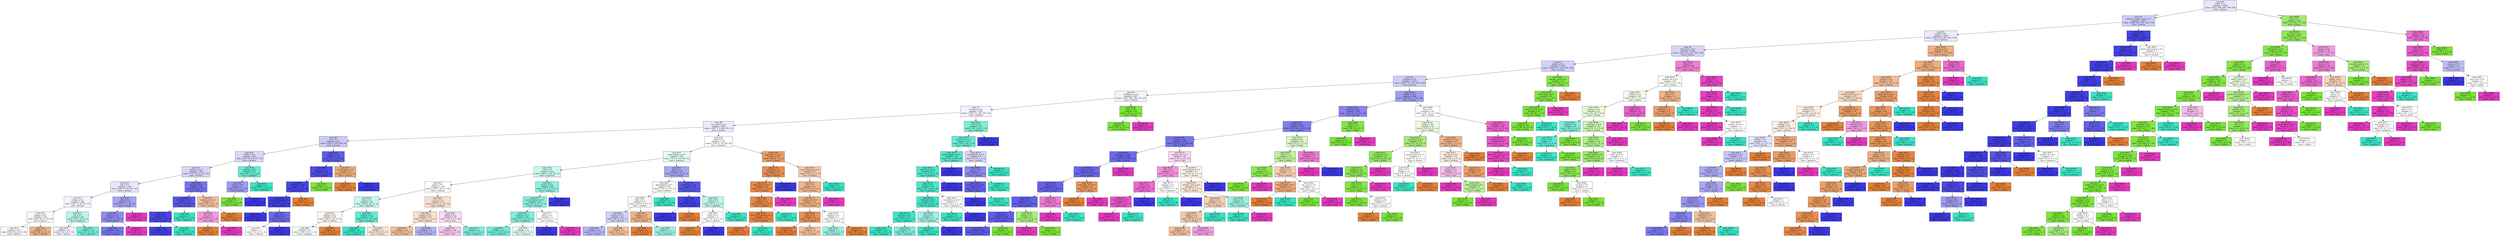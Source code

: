 digraph Tree {
node [shape=box, style="filled", color="black"] ;
0 [label=<node &#35;0<br/>cumin &le; 0.5<br/>samples = 2298<br/>value = [412, 568, 290, 769, 259]<br/>class = korean>, fillcolor="#e8e8fc"] ;
1 [label=<node &#35;1<br/>roasted_sesame_seed &le; 0.5<br/>samples = 1859<br/>value = [408, 224, 285, 766, 176]<br/>class = korean>, fillcolor="#cfcef9"] ;
0 -> 1 [labeldistance=2.5, labelangle=45, headlabel="True"] ;
2 [label=<node &#35;2<br/>starch &le; 0.5<br/>samples = 1624<br/>value = [403, 224, 280, 543, 174]<br/>class = korean>, fillcolor="#e9e8fc"] ;
1 -> 2 ;
3 [label=<node &#35;3<br/>lime_juice &le; 0.5<br/>samples = 1408<br/>value = [253, 222, 265, 503, 165]<br/>class = korean>, fillcolor="#d6d6fa"] ;
2 -> 3 ;
4 [label=<node &#35;4<br/>yogurt &le; 0.5<br/>samples = 1320<br/>value = [248, 211, 254, 503, 104]<br/>class = korean>, fillcolor="#d1d1f9"] ;
3 -> 4 ;
5 [label=<node &#35;5<br/>cayenne &le; 0.5<br/>samples = 1273<br/>value = [247, 167, 253, 503, 103]<br/>class = korean>, fillcolor="#cfcef9"] ;
4 -> 5 ;
6 [label=<node &#35;6<br/>cardamom &le; 0.5<br/>samples = 867<br/>value = [197, 108, 236, 272, 54]<br/>class = korean>, fillcolor="#f4f4fe"] ;
5 -> 6 ;
7 [label=<node &#35;7<br/>seaweed &le; 0.5<br/>samples = 835<br/>value = [197, 77, 236, 272, 53]<br/>class = korean>, fillcolor="#f3f3fd"] ;
6 -> 7 ;
8 [label=<node &#35;8<br/>soy_sauce &le; 0.5<br/>samples = 768<br/>value = [197, 77, 186, 255, 53]<br/>class = korean>, fillcolor="#ebebfc"] ;
7 -> 8 ;
9 [label=<node &#35;9<br/>nut &le; 0.5<br/>samples = 421<br/>value = [78, 77, 64, 169, 33]<br/>class = korean>, fillcolor="#cbcaf8"] ;
8 -> 9 ;
10 [label=<node &#35;10<br/>barley &le; 0.5<br/>samples = 383<br/>value = [73, 76, 64, 137, 33]<br/>class = korean>, fillcolor="#d8d8fa"] ;
9 -> 10 ;
11 [label=<node &#35;11<br/>soybean &le; 0.5<br/>samples = 368<br/>value = [73, 75, 52, 135, 33]<br/>class = korean>, fillcolor="#d7d6fa"] ;
10 -> 11 ;
12 [label=<node &#35;12<br/>fish &le; 0.5<br/>samples = 330<br/>value = [69, 75, 48, 107, 31]<br/>class = korean>, fillcolor="#e7e6fc"] ;
11 -> 12 ;
13 [label=<node &#35;13<br/>vinegar &le; 0.5<br/>samples = 294<br/>value = [67, 74, 47, 85, 21]<br/>class = korean>, fillcolor="#f5f5fe"] ;
12 -> 13 ;
14 [label=<node &#35;14<br/>pepper &le; 0.5<br/>samples = 254<br/>value = [63, 69, 27, 76, 19]<br/>class = korean>, fillcolor="#f8f8fe"] ;
13 -> 14 ;
15 [label=<node &#35;15<br/>samples = 241<br/>value = [54, 69, 24, 76, 18]<br/>class = korean>, fillcolor="#f7f7fe"] ;
14 -> 15 ;
16 [label=<node &#35;16<br/>samples = 13<br/>value = [9, 0, 3, 0, 1]<br/>class = chinese>, fillcolor="#efb388"] ;
14 -> 16 ;
17 [label=<node &#35;17<br/>rice &le; 0.5<br/>samples = 40<br/>value = [4, 5, 20, 9, 2]<br/>class = japanese>, fillcolor="#b9f6ea"] ;
13 -> 17 ;
18 [label=<node &#35;18<br/>samples = 21<br/>value = [3, 5, 6, 7, 0]<br/>class = korean>, fillcolor="#f2f2fd"] ;
17 -> 18 ;
19 [label=<node &#35;19<br/>samples = 19<br/>value = [1, 0, 14, 2, 2]<br/>class = japanese>, fillcolor="#73edd6"] ;
17 -> 19 ;
20 [label=<node &#35;20<br/>pork &le; 0.5<br/>samples = 36<br/>value = [2, 1, 1, 22, 10]<br/>class = korean>, fillcolor="#a5a4f3"] ;
12 -> 20 ;
21 [label=<node &#35;21<br/>coconut &le; 0.5<br/>samples = 33<br/>value = [2, 1, 1, 22, 7]<br/>class = korean>, fillcolor="#8e8df0"] ;
20 -> 21 ;
22 [label=<node &#35;22<br/>samples = 30<br/>value = [2, 1, 1, 22, 4]<br/>class = korean>, fillcolor="#7876ed"] ;
21 -> 22 ;
23 [label=<node &#35;23<br/>samples = 3<br/>value = [0, 0, 0, 0, 3]<br/>class = thai>, fillcolor="#e539c0"] ;
21 -> 23 ;
24 [label=<node &#35;24<br/>samples = 3<br/>value = [0, 0, 0, 0, 3]<br/>class = thai>, fillcolor="#e539c0"] ;
20 -> 24 ;
25 [label=<node &#35;25<br/>vinegar &le; 0.5<br/>samples = 38<br/>value = [4, 0, 4, 28, 2]<br/>class = korean>, fillcolor="#7573ed"] ;
11 -> 25 ;
26 [label=<node &#35;26<br/>enokidake &le; 0.5<br/>samples = 32<br/>value = [0, 0, 4, 28, 0]<br/>class = korean>, fillcolor="#5855e9"] ;
25 -> 26 ;
27 [label=<node &#35;27<br/>lettuce &le; 0.5<br/>samples = 30<br/>value = [0, 0, 2, 28, 0]<br/>class = korean>, fillcolor="#4a47e7"] ;
26 -> 27 ;
28 [label=<node &#35;28<br/>samples = 29<br/>value = [0, 0, 1, 28, 0]<br/>class = korean>, fillcolor="#4340e6"] ;
27 -> 28 ;
29 [label=<node &#35;29<br/>samples = 1<br/>value = [0, 0, 1, 0, 0]<br/>class = japanese>, fillcolor="#39e5c5"] ;
27 -> 29 ;
30 [label=<node &#35;30<br/>samples = 2<br/>value = [0, 0, 2, 0, 0]<br/>class = japanese>, fillcolor="#39e5c5"] ;
26 -> 30 ;
31 [label=<node &#35;31<br/>sesame_oil &le; 0.5<br/>samples = 6<br/>value = [4, 0, 0, 0, 2]<br/>class = chinese>, fillcolor="#f2c09c"] ;
25 -> 31 ;
32 [label=<node &#35;32<br/>rice &le; 0.5<br/>samples = 3<br/>value = [1, 0, 0, 0, 2]<br/>class = thai>, fillcolor="#f29ce0"] ;
31 -> 32 ;
33 [label=<node &#35;33<br/>samples = 1<br/>value = [1, 0, 0, 0, 0]<br/>class = chinese>, fillcolor="#e58139"] ;
32 -> 33 ;
34 [label=<node &#35;34<br/>samples = 2<br/>value = [0, 0, 0, 0, 2]<br/>class = thai>, fillcolor="#e539c0"] ;
32 -> 34 ;
35 [label=<node &#35;35<br/>samples = 3<br/>value = [3, 0, 0, 0, 0]<br/>class = chinese>, fillcolor="#e58139"] ;
31 -> 35 ;
36 [label=<node &#35;36<br/>soybean &le; 0.5<br/>samples = 15<br/>value = [0, 1, 12, 2, 0]<br/>class = japanese>, fillcolor="#67ebd2"] ;
10 -> 36 ;
37 [label=<node &#35;37<br/>carrot &le; 0.5<br/>samples = 3<br/>value = [0, 1, 0, 2, 0]<br/>class = korean>, fillcolor="#9e9cf2"] ;
36 -> 37 ;
38 [label=<node &#35;38<br/>samples = 1<br/>value = [0, 1, 0, 0, 0]<br/>class = indian>, fillcolor="#7be539"] ;
37 -> 38 ;
39 [label=<node &#35;39<br/>samples = 2<br/>value = [0, 0, 0, 2, 0]<br/>class = korean>, fillcolor="#3c39e5"] ;
37 -> 39 ;
40 [label=<node &#35;40<br/>samples = 12<br/>value = [0, 0, 12, 0, 0]<br/>class = japanese>, fillcolor="#39e5c5"] ;
36 -> 40 ;
41 [label=<node &#35;41<br/>chicken &le; 0.5<br/>samples = 38<br/>value = [5, 1, 0, 32, 0]<br/>class = korean>, fillcolor="#5f5dea"] ;
9 -> 41 ;
42 [label=<node &#35;42<br/>cashew &le; 0.5<br/>samples = 34<br/>value = [2, 1, 0, 31, 0]<br/>class = korean>, fillcolor="#4e4ce7"] ;
41 -> 42 ;
43 [label=<node &#35;43<br/>shellfish &le; 0.5<br/>samples = 33<br/>value = [2, 0, 0, 31, 0]<br/>class = korean>, fillcolor="#4946e7"] ;
42 -> 43 ;
44 [label=<node &#35;44<br/>cane_molasses &le; 0.5<br/>samples = 32<br/>value = [1, 0, 0, 31, 0]<br/>class = korean>, fillcolor="#423fe6"] ;
43 -> 44 ;
45 [label=<node &#35;45<br/>samples = 27<br/>value = [0, 0, 0, 27, 0]<br/>class = korean>, fillcolor="#3c39e5"] ;
44 -> 45 ;
46 [label=<node &#35;46<br/>ginger &le; 0.5<br/>samples = 5<br/>value = [1, 0, 0, 4, 0]<br/>class = korean>, fillcolor="#6d6aec"] ;
44 -> 46 ;
47 [label=<node &#35;47<br/>samples = 2<br/>value = [1, 0, 0, 1, 0]<br/>class = chinese>, fillcolor="#ffffff"] ;
46 -> 47 ;
48 [label=<node &#35;48<br/>samples = 3<br/>value = [0, 0, 0, 3, 0]<br/>class = korean>, fillcolor="#3c39e5"] ;
46 -> 48 ;
49 [label=<node &#35;49<br/>samples = 1<br/>value = [1, 0, 0, 0, 0]<br/>class = chinese>, fillcolor="#e58139"] ;
43 -> 49 ;
50 [label=<node &#35;50<br/>samples = 1<br/>value = [0, 1, 0, 0, 0]<br/>class = indian>, fillcolor="#7be539"] ;
42 -> 50 ;
51 [label=<node &#35;51<br/>lemon_juice &le; 0.5<br/>samples = 4<br/>value = [3, 0, 0, 1, 0]<br/>class = chinese>, fillcolor="#eeab7b"] ;
41 -> 51 ;
52 [label=<node &#35;52<br/>samples = 3<br/>value = [3, 0, 0, 0, 0]<br/>class = chinese>, fillcolor="#e58139"] ;
51 -> 52 ;
53 [label=<node &#35;53<br/>samples = 1<br/>value = [0, 0, 0, 1, 0]<br/>class = korean>, fillcolor="#3c39e5"] ;
51 -> 53 ;
54 [label=<node &#35;54<br/>pork &le; 0.5<br/>samples = 347<br/>value = [119, 0, 122, 86, 20]<br/>class = japanese>, fillcolor="#fcfffe"] ;
8 -> 54 ;
55 [label=<node &#35;55<br/>black_pepper &le; 0.5<br/>samples = 293<br/>value = [76, 0, 115, 84, 18]<br/>class = japanese>, fillcolor="#e2fbf6"] ;
54 -> 55 ;
56 [label=<node &#35;56<br/>sake &le; 0.5<br/>samples = 228<br/>value = [60, 0, 105, 46, 17]<br/>class = japanese>, fillcolor="#caf8ef"] ;
55 -> 56 ;
57 [label=<node &#35;57<br/>garlic &le; 0.5<br/>samples = 160<br/>value = [59, 0, 58, 27, 16]<br/>class = chinese>, fillcolor="#fffefd"] ;
56 -> 57 ;
58 [label=<node &#35;58<br/>wine &le; 0.5<br/>samples = 86<br/>value = [28, 0, 45, 11, 2]<br/>class = japanese>, fillcolor="#c5f7ee"] ;
57 -> 58 ;
59 [label=<node &#35;59<br/>cilantro &le; 0.5<br/>samples = 56<br/>value = [23, 0, 20, 11, 2]<br/>class = chinese>, fillcolor="#fdf5ef"] ;
58 -> 59 ;
60 [label=<node &#35;60<br/>samples = 51<br/>value = [18, 0, 20, 11, 2]<br/>class = japanese>, fillcolor="#f3fdfb"] ;
59 -> 60 ;
61 [label=<node &#35;61<br/>samples = 5<br/>value = [5, 0, 0, 0, 0]<br/>class = chinese>, fillcolor="#e58139"] ;
59 -> 61 ;
62 [label=<node &#35;62<br/>scallion &le; 0.5<br/>samples = 30<br/>value = [5, 0, 25, 0, 0]<br/>class = japanese>, fillcolor="#61ead1"] ;
58 -> 62 ;
63 [label=<node &#35;63<br/>samples = 21<br/>value = [0, 0, 21, 0, 0]<br/>class = japanese>, fillcolor="#39e5c5"] ;
62 -> 63 ;
64 [label=<node &#35;64<br/>samples = 9<br/>value = [5, 0, 4, 0, 0]<br/>class = chinese>, fillcolor="#fae6d7"] ;
62 -> 64 ;
65 [label=<node &#35;65<br/>rice &le; 0.5<br/>samples = 74<br/>value = [31, 0, 13, 16, 14]<br/>class = chinese>, fillcolor="#f8decc"] ;
57 -> 65 ;
66 [label=<node &#35;66<br/>vinegar &le; 0.5<br/>samples = 50<br/>value = [24, 0, 7, 15, 4]<br/>class = chinese>, fillcolor="#f8dfcc"] ;
65 -> 66 ;
67 [label=<node &#35;67<br/>samples = 33<br/>value = [20, 0, 5, 6, 2]<br/>class = chinese>, fillcolor="#f2be98"] ;
66 -> 67 ;
68 [label=<node &#35;68<br/>samples = 17<br/>value = [4, 0, 2, 9, 2]<br/>class = korean>, fillcolor="#b4b3f5"] ;
66 -> 68 ;
69 [label=<node &#35;69<br/>barley &le; 0.5<br/>samples = 24<br/>value = [7, 0, 6, 1, 10]<br/>class = thai>, fillcolor="#fadcf4"] ;
65 -> 69 ;
70 [label=<node &#35;70<br/>samples = 20<br/>value = [6, 0, 3, 1, 10]<br/>class = thai>, fillcolor="#f8c6ed"] ;
69 -> 70 ;
71 [label=<node &#35;71<br/>samples = 4<br/>value = [1, 0, 3, 0, 0]<br/>class = japanese>, fillcolor="#7beed8"] ;
69 -> 71 ;
72 [label=<node &#35;72<br/>lemon &le; 0.5<br/>samples = 68<br/>value = [1, 0, 47, 19, 1]<br/>class = japanese>, fillcolor="#8ef0de"] ;
56 -> 72 ;
73 [label=<node &#35;73<br/>peanut_butter &le; 0.5<br/>samples = 66<br/>value = [1, 0, 47, 17, 1]<br/>class = japanese>, fillcolor="#86efdb"] ;
72 -> 73 ;
74 [label=<node &#35;74<br/>soybean &le; 0.5<br/>samples = 64<br/>value = [1, 0, 47, 16, 0]<br/>class = japanese>, fillcolor="#7feeda"] ;
73 -> 74 ;
75 [label=<node &#35;75<br/>samples = 51<br/>value = [1, 0, 40, 10, 0]<br/>class = japanese>, fillcolor="#6eecd5"] ;
74 -> 75 ;
76 [label=<node &#35;76<br/>samples = 13<br/>value = [0, 0, 7, 6, 0]<br/>class = japanese>, fillcolor="#e3fbf7"] ;
74 -> 76 ;
77 [label=<node &#35;77<br/>garlic &le; 0.5<br/>samples = 2<br/>value = [0, 0, 0, 1, 1]<br/>class = korean>, fillcolor="#ffffff"] ;
73 -> 77 ;
78 [label=<node &#35;78<br/>samples = 1<br/>value = [0, 0, 0, 1, 0]<br/>class = korean>, fillcolor="#3c39e5"] ;
77 -> 78 ;
79 [label=<node &#35;79<br/>samples = 1<br/>value = [0, 0, 0, 0, 1]<br/>class = thai>, fillcolor="#e539c0"] ;
77 -> 79 ;
80 [label=<node &#35;80<br/>samples = 2<br/>value = [0, 0, 0, 2, 0]<br/>class = korean>, fillcolor="#3c39e5"] ;
72 -> 80 ;
81 [label=<node &#35;81<br/>beef &le; 0.5<br/>samples = 65<br/>value = [16, 0, 10, 38, 1]<br/>class = korean>, fillcolor="#a7a6f3"] ;
55 -> 81 ;
82 [label=<node &#35;82<br/>katsuobushi &le; 0.5<br/>samples = 36<br/>value = [14, 0, 8, 13, 1]<br/>class = chinese>, fillcolor="#fefaf6"] ;
81 -> 82 ;
83 [label=<node &#35;83<br/>wine &le; 0.5<br/>samples = 33<br/>value = [14, 0, 5, 13, 1]<br/>class = chinese>, fillcolor="#fef9f5"] ;
82 -> 83 ;
84 [label=<node &#35;84<br/>cilantro &le; 0.5<br/>samples = 26<br/>value = [9, 0, 3, 13, 1]<br/>class = korean>, fillcolor="#d1d0f9"] ;
83 -> 84 ;
85 [label=<node &#35;85<br/>samples = 23<br/>value = [7, 0, 3, 13, 0]<br/>class = korean>, fillcolor="#b6b5f5"] ;
84 -> 85 ;
86 [label=<node &#35;86<br/>samples = 3<br/>value = [2, 0, 0, 0, 1]<br/>class = chinese>, fillcolor="#f2c09c"] ;
84 -> 86 ;
87 [label=<node &#35;87<br/>vinegar &le; 0.5<br/>samples = 7<br/>value = [5, 0, 2, 0, 0]<br/>class = chinese>, fillcolor="#efb388"] ;
83 -> 87 ;
88 [label=<node &#35;88<br/>samples = 4<br/>value = [4, 0, 0, 0, 0]<br/>class = chinese>, fillcolor="#e58139"] ;
87 -> 88 ;
89 [label=<node &#35;89<br/>samples = 3<br/>value = [1, 0, 2, 0, 0]<br/>class = japanese>, fillcolor="#9cf2e2"] ;
87 -> 89 ;
90 [label=<node &#35;90<br/>samples = 3<br/>value = [0, 0, 3, 0, 0]<br/>class = japanese>, fillcolor="#39e5c5"] ;
82 -> 90 ;
91 [label=<node &#35;91<br/>soybean &le; 0.5<br/>samples = 29<br/>value = [2, 0, 2, 25, 0]<br/>class = korean>, fillcolor="#5956e9"] ;
81 -> 91 ;
92 [label=<node &#35;92<br/>leek &le; 0.5<br/>samples = 25<br/>value = [1, 0, 0, 24, 0]<br/>class = korean>, fillcolor="#4441e6"] ;
91 -> 92 ;
93 [label=<node &#35;93<br/>samples = 24<br/>value = [0, 0, 0, 24, 0]<br/>class = korean>, fillcolor="#3c39e5"] ;
92 -> 93 ;
94 [label=<node &#35;94<br/>samples = 1<br/>value = [1, 0, 0, 0, 0]<br/>class = chinese>, fillcolor="#e58139"] ;
92 -> 94 ;
95 [label=<node &#35;95<br/>sake &le; 0.5<br/>samples = 4<br/>value = [1, 0, 2, 1, 0]<br/>class = japanese>, fillcolor="#bdf6ec"] ;
91 -> 95 ;
96 [label=<node &#35;96<br/>carrot &le; 0.5<br/>samples = 2<br/>value = [1, 0, 0, 1, 0]<br/>class = chinese>, fillcolor="#ffffff"] ;
95 -> 96 ;
97 [label=<node &#35;97<br/>samples = 1<br/>value = [1, 0, 0, 0, 0]<br/>class = chinese>, fillcolor="#e58139"] ;
96 -> 97 ;
98 [label=<node &#35;98<br/>samples = 1<br/>value = [0, 0, 0, 1, 0]<br/>class = korean>, fillcolor="#3c39e5"] ;
96 -> 98 ;
99 [label=<node &#35;99<br/>samples = 2<br/>value = [0, 0, 2, 0, 0]<br/>class = japanese>, fillcolor="#39e5c5"] ;
95 -> 99 ;
100 [label=<node &#35;100<br/>vegetable_oil &le; 0.5<br/>samples = 54<br/>value = [43, 0, 7, 2, 2]<br/>class = chinese>, fillcolor="#eb9e67"] ;
54 -> 100 ;
101 [label=<node &#35;101<br/>mustard &le; 0.5<br/>samples = 37<br/>value = [33, 0, 2, 1, 1]<br/>class = chinese>, fillcolor="#e88f50"] ;
100 -> 101 ;
102 [label=<node &#35;102<br/>lemongrass &le; 0.5<br/>samples = 36<br/>value = [33, 0, 2, 0, 1]<br/>class = chinese>, fillcolor="#e78c4a"] ;
101 -> 102 ;
103 [label=<node &#35;103<br/>clam &le; 0.5<br/>samples = 35<br/>value = [33, 0, 2, 0, 0]<br/>class = chinese>, fillcolor="#e78945"] ;
102 -> 103 ;
104 [label=<node &#35;104<br/>green_bell_pepper &le; 0.5<br/>samples = 34<br/>value = [33, 0, 1, 0, 0]<br/>class = chinese>, fillcolor="#e6853f"] ;
103 -> 104 ;
105 [label=<node &#35;105<br/>samples = 33<br/>value = [33, 0, 0, 0, 0]<br/>class = chinese>, fillcolor="#e58139"] ;
104 -> 105 ;
106 [label=<node &#35;106<br/>samples = 1<br/>value = [0, 0, 1, 0, 0]<br/>class = japanese>, fillcolor="#39e5c5"] ;
104 -> 106 ;
107 [label=<node &#35;107<br/>samples = 1<br/>value = [0, 0, 1, 0, 0]<br/>class = japanese>, fillcolor="#39e5c5"] ;
103 -> 107 ;
108 [label=<node &#35;108<br/>samples = 1<br/>value = [0, 0, 0, 0, 1]<br/>class = thai>, fillcolor="#e539c0"] ;
102 -> 108 ;
109 [label=<node &#35;109<br/>samples = 1<br/>value = [0, 0, 0, 1, 0]<br/>class = korean>, fillcolor="#3c39e5"] ;
101 -> 109 ;
110 [label=<node &#35;110<br/>cane_molasses &le; 0.5<br/>samples = 17<br/>value = [10, 0, 5, 1, 1]<br/>class = chinese>, fillcolor="#f4caac"] ;
100 -> 110 ;
111 [label=<node &#35;111<br/>crab &le; 0.5<br/>samples = 15<br/>value = [10, 0, 3, 1, 1]<br/>class = chinese>, fillcolor="#f0b68c"] ;
110 -> 111 ;
112 [label=<node &#35;112<br/>sesame_oil &le; 0.5<br/>samples = 14<br/>value = [10, 0, 3, 1, 0]<br/>class = chinese>, fillcolor="#eeaf81"] ;
111 -> 112 ;
113 [label=<node &#35;113<br/>sake &le; 0.5<br/>samples = 9<br/>value = [8, 0, 1, 0, 0]<br/>class = chinese>, fillcolor="#e89152"] ;
112 -> 113 ;
114 [label=<node &#35;114<br/>samples = 6<br/>value = [6, 0, 0, 0, 0]<br/>class = chinese>, fillcolor="#e58139"] ;
113 -> 114 ;
115 [label=<node &#35;115<br/>samples = 3<br/>value = [2, 0, 1, 0, 0]<br/>class = chinese>, fillcolor="#f2c09c"] ;
113 -> 115 ;
116 [label=<node &#35;116<br/>pepper &le; 0.5<br/>samples = 5<br/>value = [2, 0, 2, 1, 0]<br/>class = chinese>, fillcolor="#ffffff"] ;
112 -> 116 ;
117 [label=<node &#35;117<br/>samples = 3<br/>value = [0, 0, 2, 1, 0]<br/>class = japanese>, fillcolor="#9cf2e2"] ;
116 -> 117 ;
118 [label=<node &#35;118<br/>samples = 2<br/>value = [2, 0, 0, 0, 0]<br/>class = chinese>, fillcolor="#e58139"] ;
116 -> 118 ;
119 [label=<node &#35;119<br/>samples = 1<br/>value = [0, 0, 0, 0, 1]<br/>class = thai>, fillcolor="#e539c0"] ;
111 -> 119 ;
120 [label=<node &#35;120<br/>samples = 2<br/>value = [0, 0, 2, 0, 0]<br/>class = japanese>, fillcolor="#39e5c5"] ;
110 -> 120 ;
121 [label=<node &#35;121<br/>beef &le; 0.5<br/>samples = 67<br/>value = [0, 0, 50, 17, 0]<br/>class = japanese>, fillcolor="#7ceed9"] ;
7 -> 121 ;
122 [label=<node &#35;122<br/>sesame_oil &le; 0.5<br/>samples = 61<br/>value = [0, 0, 50, 11, 0]<br/>class = japanese>, fillcolor="#65ebd2"] ;
121 -> 122 ;
123 [label=<node &#35;123<br/>black_pepper &le; 0.5<br/>samples = 52<br/>value = [0, 0, 46, 6, 0]<br/>class = japanese>, fillcolor="#53e8cd"] ;
122 -> 123 ;
124 [label=<node &#35;124<br/>black_bean &le; 0.5<br/>samples = 51<br/>value = [0, 0, 46, 5, 0]<br/>class = japanese>, fillcolor="#4fe8cb"] ;
123 -> 124 ;
125 [label=<node &#35;125<br/>wheat &le; 0.5<br/>samples = 50<br/>value = [0, 0, 46, 4, 0]<br/>class = japanese>, fillcolor="#4ae7ca"] ;
124 -> 125 ;
126 [label=<node &#35;126<br/>vegetable &le; 0.5<br/>samples = 46<br/>value = [0, 0, 44, 2, 0]<br/>class = japanese>, fillcolor="#42e6c8"] ;
125 -> 126 ;
127 [label=<node &#35;127<br/>soybean &le; 0.5<br/>samples = 43<br/>value = [0, 0, 42, 1, 0]<br/>class = japanese>, fillcolor="#3ee6c6"] ;
126 -> 127 ;
128 [label=<node &#35;128<br/>samples = 39<br/>value = [0, 0, 39, 0, 0]<br/>class = japanese>, fillcolor="#39e5c5"] ;
127 -> 128 ;
129 [label=<node &#35;129<br/>samples = 4<br/>value = [0, 0, 3, 1, 0]<br/>class = japanese>, fillcolor="#7beed8"] ;
127 -> 129 ;
130 [label=<node &#35;130<br/>tuna &le; 0.5<br/>samples = 3<br/>value = [0, 0, 2, 1, 0]<br/>class = japanese>, fillcolor="#9cf2e2"] ;
126 -> 130 ;
131 [label=<node &#35;131<br/>samples = 2<br/>value = [0, 0, 2, 0, 0]<br/>class = japanese>, fillcolor="#39e5c5"] ;
130 -> 131 ;
132 [label=<node &#35;132<br/>samples = 1<br/>value = [0, 0, 0, 1, 0]<br/>class = korean>, fillcolor="#3c39e5"] ;
130 -> 132 ;
133 [label=<node &#35;133<br/>vegetable_oil &le; 0.5<br/>samples = 4<br/>value = [0, 0, 2, 2, 0]<br/>class = japanese>, fillcolor="#ffffff"] ;
125 -> 133 ;
134 [label=<node &#35;134<br/>samples = 2<br/>value = [0, 0, 2, 0, 0]<br/>class = japanese>, fillcolor="#39e5c5"] ;
133 -> 134 ;
135 [label=<node &#35;135<br/>samples = 2<br/>value = [0, 0, 0, 2, 0]<br/>class = korean>, fillcolor="#3c39e5"] ;
133 -> 135 ;
136 [label=<node &#35;136<br/>samples = 1<br/>value = [0, 0, 0, 1, 0]<br/>class = korean>, fillcolor="#3c39e5"] ;
124 -> 136 ;
137 [label=<node &#35;137<br/>samples = 1<br/>value = [0, 0, 0, 1, 0]<br/>class = korean>, fillcolor="#3c39e5"] ;
123 -> 137 ;
138 [label=<node &#35;138<br/>katsuobushi &le; 0.5<br/>samples = 9<br/>value = [0, 0, 4, 5, 0]<br/>class = korean>, fillcolor="#d8d7fa"] ;
122 -> 138 ;
139 [label=<node &#35;139<br/>pork &le; 0.5<br/>samples = 7<br/>value = [0, 0, 2, 5, 0]<br/>class = korean>, fillcolor="#8a88ef"] ;
138 -> 139 ;
140 [label=<node &#35;140<br/>sesame_seed &le; 0.5<br/>samples = 6<br/>value = [0, 0, 1, 5, 0]<br/>class = korean>, fillcolor="#6361ea"] ;
139 -> 140 ;
141 [label=<node &#35;141<br/>samples = 5<br/>value = [0, 0, 0, 5, 0]<br/>class = korean>, fillcolor="#3c39e5"] ;
140 -> 141 ;
142 [label=<node &#35;142<br/>samples = 1<br/>value = [0, 0, 1, 0, 0]<br/>class = japanese>, fillcolor="#39e5c5"] ;
140 -> 142 ;
143 [label=<node &#35;143<br/>samples = 1<br/>value = [0, 0, 1, 0, 0]<br/>class = japanese>, fillcolor="#39e5c5"] ;
139 -> 143 ;
144 [label=<node &#35;144<br/>samples = 2<br/>value = [0, 0, 2, 0, 0]<br/>class = japanese>, fillcolor="#39e5c5"] ;
138 -> 144 ;
145 [label=<node &#35;145<br/>samples = 6<br/>value = [0, 0, 0, 6, 0]<br/>class = korean>, fillcolor="#3c39e5"] ;
121 -> 145 ;
146 [label=<node &#35;146<br/>bean &le; 0.5<br/>samples = 32<br/>value = [0, 31, 0, 0, 1]<br/>class = indian>, fillcolor="#7fe63f"] ;
6 -> 146 ;
147 [label=<node &#35;147<br/>samples = 31<br/>value = [0, 31, 0, 0, 0]<br/>class = indian>, fillcolor="#7be539"] ;
146 -> 147 ;
148 [label=<node &#35;148<br/>samples = 1<br/>value = [0, 0, 0, 0, 1]<br/>class = thai>, fillcolor="#e539c0"] ;
146 -> 148 ;
149 [label=<node &#35;149<br/>cilantro &le; 0.5<br/>samples = 406<br/>value = [50, 59, 17, 231, 49]<br/>class = korean>, fillcolor="#9e9df2"] ;
5 -> 149 ;
150 [label=<node &#35;150<br/>turmeric &le; 0.5<br/>samples = 350<br/>value = [35, 40, 14, 231, 30]<br/>class = korean>, fillcolor="#8785ef"] ;
149 -> 150 ;
151 [label=<node &#35;151<br/>tomato &le; 0.5<br/>samples = 333<br/>value = [35, 24, 14, 231, 29]<br/>class = korean>, fillcolor="#7f7dee"] ;
150 -> 151 ;
152 [label=<node &#35;152<br/>chicken &le; 0.5<br/>samples = 314<br/>value = [32, 15, 13, 230, 24]<br/>class = korean>, fillcolor="#7674ed"] ;
151 -> 152 ;
153 [label=<node &#35;153<br/>lemongrass &le; 0.5<br/>samples = 288<br/>value = [27, 15, 8, 224, 14]<br/>class = korean>, fillcolor="#6c6aeb"] ;
152 -> 153 ;
154 [label=<node &#35;154<br/>peanut_oil &le; 0.5<br/>samples = 283<br/>value = [27, 15, 8, 224, 9]<br/>class = korean>, fillcolor="#6967eb"] ;
153 -> 154 ;
155 [label=<node &#35;155<br/>lime &le; 0.5<br/>samples = 277<br/>value = [22, 15, 8, 224, 8]<br/>class = korean>, fillcolor="#6562ea"] ;
154 -> 155 ;
156 [label=<node &#35;156<br/>cider &le; 0.5<br/>samples = 273<br/>value = [22, 15, 7, 224, 5]<br/>class = korean>, fillcolor="#6260ea"] ;
155 -> 156 ;
157 [label=<node &#35;157<br/>coconut &le; 0.5<br/>samples = 269<br/>value = [22, 12, 7, 224, 4]<br/>class = korean>, fillcolor="#605dea"] ;
156 -> 157 ;
158 [label=<node &#35;158<br/>samples = 266<br/>value = [22, 9, 7, 224, 4]<br/>class = korean>, fillcolor="#5e5be9"] ;
157 -> 158 ;
159 [label=<node &#35;159<br/>samples = 3<br/>value = [0, 3, 0, 0, 0]<br/>class = indian>, fillcolor="#7be539"] ;
157 -> 159 ;
160 [label=<node &#35;160<br/>ginger &le; 0.5<br/>samples = 4<br/>value = [0, 3, 0, 0, 1]<br/>class = indian>, fillcolor="#a7ee7b"] ;
156 -> 160 ;
161 [label=<node &#35;161<br/>samples = 1<br/>value = [0, 0, 0, 0, 1]<br/>class = thai>, fillcolor="#e539c0"] ;
160 -> 161 ;
162 [label=<node &#35;162<br/>samples = 3<br/>value = [0, 3, 0, 0, 0]<br/>class = indian>, fillcolor="#7be539"] ;
160 -> 162 ;
163 [label=<node &#35;163<br/>shallot &le; 0.5<br/>samples = 4<br/>value = [0, 0, 1, 0, 3]<br/>class = thai>, fillcolor="#ee7bd5"] ;
155 -> 163 ;
164 [label=<node &#35;164<br/>samples = 3<br/>value = [0, 0, 0, 0, 3]<br/>class = thai>, fillcolor="#e539c0"] ;
163 -> 164 ;
165 [label=<node &#35;165<br/>samples = 1<br/>value = [0, 0, 1, 0, 0]<br/>class = japanese>, fillcolor="#39e5c5"] ;
163 -> 165 ;
166 [label=<node &#35;166<br/>vegetable_oil &le; 0.5<br/>samples = 6<br/>value = [5, 0, 0, 0, 1]<br/>class = chinese>, fillcolor="#ea9a61"] ;
154 -> 166 ;
167 [label=<node &#35;167<br/>samples = 5<br/>value = [5, 0, 0, 0, 0]<br/>class = chinese>, fillcolor="#e58139"] ;
166 -> 167 ;
168 [label=<node &#35;168<br/>samples = 1<br/>value = [0, 0, 0, 0, 1]<br/>class = thai>, fillcolor="#e539c0"] ;
166 -> 168 ;
169 [label=<node &#35;169<br/>samples = 5<br/>value = [0, 0, 0, 0, 5]<br/>class = thai>, fillcolor="#e539c0"] ;
153 -> 169 ;
170 [label=<node &#35;170<br/>sesame_oil &le; 0.5<br/>samples = 26<br/>value = [5, 0, 5, 6, 10]<br/>class = thai>, fillcolor="#fad7f2"] ;
152 -> 170 ;
171 [label=<node &#35;171<br/>sake &le; 0.5<br/>samples = 11<br/>value = [0, 0, 2, 2, 7]<br/>class = thai>, fillcolor="#f191dc"] ;
170 -> 171 ;
172 [label=<node &#35;172<br/>meat &le; 0.5<br/>samples = 9<br/>value = [0, 0, 1, 1, 7]<br/>class = thai>, fillcolor="#ec6ad0"] ;
171 -> 172 ;
173 [label=<node &#35;173<br/>beef_broth &le; 0.5<br/>samples = 8<br/>value = [0, 0, 1, 0, 7]<br/>class = thai>, fillcolor="#e955c9"] ;
172 -> 173 ;
174 [label=<node &#35;174<br/>samples = 7<br/>value = [0, 0, 0, 0, 7]<br/>class = thai>, fillcolor="#e539c0"] ;
173 -> 174 ;
175 [label=<node &#35;175<br/>samples = 1<br/>value = [0, 0, 1, 0, 0]<br/>class = japanese>, fillcolor="#39e5c5"] ;
173 -> 175 ;
176 [label=<node &#35;176<br/>samples = 1<br/>value = [0, 0, 0, 1, 0]<br/>class = korean>, fillcolor="#3c39e5"] ;
172 -> 176 ;
177 [label=<node &#35;177<br/>soybean &le; 0.5<br/>samples = 2<br/>value = [0, 0, 1, 1, 0]<br/>class = japanese>, fillcolor="#ffffff"] ;
171 -> 177 ;
178 [label=<node &#35;178<br/>samples = 1<br/>value = [0, 0, 1, 0, 0]<br/>class = japanese>, fillcolor="#39e5c5"] ;
177 -> 178 ;
179 [label=<node &#35;179<br/>samples = 1<br/>value = [0, 0, 0, 1, 0]<br/>class = korean>, fillcolor="#3c39e5"] ;
177 -> 179 ;
180 [label=<node &#35;180<br/>black_pepper &le; 0.5<br/>samples = 15<br/>value = [5, 0, 3, 4, 3]<br/>class = chinese>, fillcolor="#fdf4ed"] ;
170 -> 180 ;
181 [label=<node &#35;181<br/>sesame_seed &le; 0.5<br/>samples = 13<br/>value = [5, 0, 3, 2, 3]<br/>class = chinese>, fillcolor="#fae6d7"] ;
180 -> 181 ;
182 [label=<node &#35;182<br/>carrot &le; 0.5<br/>samples = 10<br/>value = [5, 0, 1, 2, 2]<br/>class = chinese>, fillcolor="#f5d0b5"] ;
181 -> 182 ;
183 [label=<node &#35;183<br/>pepper &le; 0.5<br/>samples = 9<br/>value = [5, 0, 0, 2, 2]<br/>class = chinese>, fillcolor="#f4c9aa"] ;
182 -> 183 ;
184 [label=<node &#35;184<br/>samples = 6<br/>value = [4, 0, 0, 2, 0]<br/>class = chinese>, fillcolor="#f2c09c"] ;
183 -> 184 ;
185 [label=<node &#35;185<br/>samples = 3<br/>value = [1, 0, 0, 0, 2]<br/>class = thai>, fillcolor="#f29ce0"] ;
183 -> 185 ;
186 [label=<node &#35;186<br/>samples = 1<br/>value = [0, 0, 1, 0, 0]<br/>class = japanese>, fillcolor="#39e5c5"] ;
182 -> 186 ;
187 [label=<node &#35;187<br/>onion &le; 0.5<br/>samples = 3<br/>value = [0, 0, 2, 0, 1]<br/>class = japanese>, fillcolor="#9cf2e2"] ;
181 -> 187 ;
188 [label=<node &#35;188<br/>samples = 2<br/>value = [0, 0, 2, 0, 0]<br/>class = japanese>, fillcolor="#39e5c5"] ;
187 -> 188 ;
189 [label=<node &#35;189<br/>samples = 1<br/>value = [0, 0, 0, 0, 1]<br/>class = thai>, fillcolor="#e539c0"] ;
187 -> 189 ;
190 [label=<node &#35;190<br/>samples = 2<br/>value = [0, 0, 0, 2, 0]<br/>class = korean>, fillcolor="#3c39e5"] ;
180 -> 190 ;
191 [label=<node &#35;191<br/>scallion &le; 0.5<br/>samples = 19<br/>value = [3, 9, 1, 1, 5]<br/>class = indian>, fillcolor="#d9f8c6"] ;
151 -> 191 ;
192 [label=<node &#35;192<br/>corn &le; 0.5<br/>samples = 15<br/>value = [3, 9, 1, 0, 2]<br/>class = indian>, fillcolor="#bdf29c"] ;
191 -> 192 ;
193 [label=<node &#35;193<br/>rice &le; 0.5<br/>samples = 9<br/>value = [0, 8, 0, 0, 1]<br/>class = indian>, fillcolor="#8ce852"] ;
192 -> 193 ;
194 [label=<node &#35;194<br/>samples = 8<br/>value = [0, 8, 0, 0, 0]<br/>class = indian>, fillcolor="#7be539"] ;
193 -> 194 ;
195 [label=<node &#35;195<br/>samples = 1<br/>value = [0, 0, 0, 0, 1]<br/>class = thai>, fillcolor="#e539c0"] ;
193 -> 195 ;
196 [label=<node &#35;196<br/>cashew &le; 0.5<br/>samples = 6<br/>value = [3, 1, 1, 0, 1]<br/>class = chinese>, fillcolor="#f5cdb0"] ;
192 -> 196 ;
197 [label=<node &#35;197<br/>black_pepper &le; 0.5<br/>samples = 4<br/>value = [3, 0, 1, 0, 0]<br/>class = chinese>, fillcolor="#eeab7b"] ;
196 -> 197 ;
198 [label=<node &#35;198<br/>samples = 3<br/>value = [3, 0, 0, 0, 0]<br/>class = chinese>, fillcolor="#e58139"] ;
197 -> 198 ;
199 [label=<node &#35;199<br/>samples = 1<br/>value = [0, 0, 1, 0, 0]<br/>class = japanese>, fillcolor="#39e5c5"] ;
197 -> 199 ;
200 [label=<node &#35;200<br/>soy_sauce &le; 0.5<br/>samples = 2<br/>value = [0, 1, 0, 0, 1]<br/>class = indian>, fillcolor="#ffffff"] ;
196 -> 200 ;
201 [label=<node &#35;201<br/>samples = 1<br/>value = [0, 1, 0, 0, 0]<br/>class = indian>, fillcolor="#7be539"] ;
200 -> 201 ;
202 [label=<node &#35;202<br/>samples = 1<br/>value = [0, 0, 0, 0, 1]<br/>class = thai>, fillcolor="#e539c0"] ;
200 -> 202 ;
203 [label=<node &#35;203<br/>soybean &le; 0.5<br/>samples = 4<br/>value = [0, 0, 0, 1, 3]<br/>class = thai>, fillcolor="#ee7bd5"] ;
191 -> 203 ;
204 [label=<node &#35;204<br/>samples = 3<br/>value = [0, 0, 0, 0, 3]<br/>class = thai>, fillcolor="#e539c0"] ;
203 -> 204 ;
205 [label=<node &#35;205<br/>samples = 1<br/>value = [0, 0, 0, 1, 0]<br/>class = korean>, fillcolor="#3c39e5"] ;
203 -> 205 ;
206 [label=<node &#35;206<br/>basil &le; 0.5<br/>samples = 17<br/>value = [0, 16, 0, 0, 1]<br/>class = indian>, fillcolor="#83e745"] ;
150 -> 206 ;
207 [label=<node &#35;207<br/>samples = 16<br/>value = [0, 16, 0, 0, 0]<br/>class = indian>, fillcolor="#7be539"] ;
206 -> 207 ;
208 [label=<node &#35;208<br/>samples = 1<br/>value = [0, 0, 0, 0, 1]<br/>class = thai>, fillcolor="#e539c0"] ;
206 -> 208 ;
209 [label=<node &#35;209<br/>fish &le; 0.5<br/>samples = 56<br/>value = [15, 19, 3, 0, 19]<br/>class = indian>, fillcolor="#ffffff"] ;
149 -> 209 ;
210 [label=<node &#35;210<br/>scallion &le; 0.5<br/>samples = 40<br/>value = [14, 18, 2, 0, 6]<br/>class = indian>, fillcolor="#ebfbe1"] ;
209 -> 210 ;
211 [label=<node &#35;211<br/>soy_sauce &le; 0.5<br/>samples = 22<br/>value = [2, 16, 1, 0, 3]<br/>class = indian>, fillcolor="#a5ed78"] ;
210 -> 211 ;
212 [label=<node &#35;212<br/>cucumber &le; 0.5<br/>samples = 19<br/>value = [1, 16, 0, 0, 2]<br/>class = indian>, fillcolor="#92ea5c"] ;
211 -> 212 ;
213 [label=<node &#35;213<br/>galanga &le; 0.5<br/>samples = 18<br/>value = [1, 16, 0, 0, 1]<br/>class = indian>, fillcolor="#8be850"] ;
212 -> 213 ;
214 [label=<node &#35;214<br/>bean &le; 0.5<br/>samples = 17<br/>value = [1, 16, 0, 0, 0]<br/>class = indian>, fillcolor="#83e745"] ;
213 -> 214 ;
215 [label=<node &#35;215<br/>samples = 15<br/>value = [0, 15, 0, 0, 0]<br/>class = indian>, fillcolor="#7be539"] ;
214 -> 215 ;
216 [label=<node &#35;216<br/>turmeric &le; 0.5<br/>samples = 2<br/>value = [1, 1, 0, 0, 0]<br/>class = chinese>, fillcolor="#ffffff"] ;
214 -> 216 ;
217 [label=<node &#35;217<br/>samples = 1<br/>value = [1, 0, 0, 0, 0]<br/>class = chinese>, fillcolor="#e58139"] ;
216 -> 217 ;
218 [label=<node &#35;218<br/>samples = 1<br/>value = [0, 1, 0, 0, 0]<br/>class = indian>, fillcolor="#7be539"] ;
216 -> 218 ;
219 [label=<node &#35;219<br/>samples = 1<br/>value = [0, 0, 0, 0, 1]<br/>class = thai>, fillcolor="#e539c0"] ;
213 -> 219 ;
220 [label=<node &#35;220<br/>samples = 1<br/>value = [0, 0, 0, 0, 1]<br/>class = thai>, fillcolor="#e539c0"] ;
212 -> 220 ;
221 [label=<node &#35;221<br/>peanut_butter &le; 0.5<br/>samples = 3<br/>value = [1, 0, 1, 0, 1]<br/>class = chinese>, fillcolor="#ffffff"] ;
211 -> 221 ;
222 [label=<node &#35;222<br/>garlic &le; 0.5<br/>samples = 2<br/>value = [1, 0, 1, 0, 0]<br/>class = chinese>, fillcolor="#ffffff"] ;
221 -> 222 ;
223 [label=<node &#35;223<br/>samples = 1<br/>value = [0, 0, 1, 0, 0]<br/>class = japanese>, fillcolor="#39e5c5"] ;
222 -> 223 ;
224 [label=<node &#35;224<br/>samples = 1<br/>value = [1, 0, 0, 0, 0]<br/>class = chinese>, fillcolor="#e58139"] ;
222 -> 224 ;
225 [label=<node &#35;225<br/>samples = 1<br/>value = [0, 0, 0, 0, 1]<br/>class = thai>, fillcolor="#e539c0"] ;
221 -> 225 ;
226 [label=<node &#35;226<br/>sesame_oil &le; 0.5<br/>samples = 18<br/>value = [12, 2, 1, 0, 3]<br/>class = chinese>, fillcolor="#efb388"] ;
210 -> 226 ;
227 [label=<node &#35;227<br/>soy_sauce &le; 0.5<br/>samples = 10<br/>value = [4, 2, 1, 0, 3]<br/>class = chinese>, fillcolor="#fbede3"] ;
226 -> 227 ;
228 [label=<node &#35;228<br/>ginger &le; 0.5<br/>samples = 5<br/>value = [0, 2, 0, 0, 3]<br/>class = thai>, fillcolor="#f6bdea"] ;
227 -> 228 ;
229 [label=<node &#35;229<br/>samples = 2<br/>value = [0, 0, 0, 0, 2]<br/>class = thai>, fillcolor="#e539c0"] ;
228 -> 229 ;
230 [label=<node &#35;230<br/>black_pepper &le; 0.5<br/>samples = 3<br/>value = [0, 2, 0, 0, 1]<br/>class = indian>, fillcolor="#bdf29c"] ;
228 -> 230 ;
231 [label=<node &#35;231<br/>samples = 2<br/>value = [0, 2, 0, 0, 0]<br/>class = indian>, fillcolor="#7be539"] ;
230 -> 231 ;
232 [label=<node &#35;232<br/>samples = 1<br/>value = [0, 0, 0, 0, 1]<br/>class = thai>, fillcolor="#e539c0"] ;
230 -> 232 ;
233 [label=<node &#35;233<br/>cabbage &le; 0.5<br/>samples = 5<br/>value = [4, 0, 1, 0, 0]<br/>class = chinese>, fillcolor="#eca06a"] ;
227 -> 233 ;
234 [label=<node &#35;234<br/>samples = 4<br/>value = [4, 0, 0, 0, 0]<br/>class = chinese>, fillcolor="#e58139"] ;
233 -> 234 ;
235 [label=<node &#35;235<br/>samples = 1<br/>value = [0, 0, 1, 0, 0]<br/>class = japanese>, fillcolor="#39e5c5"] ;
233 -> 235 ;
236 [label=<node &#35;236<br/>samples = 8<br/>value = [8, 0, 0, 0, 0]<br/>class = chinese>, fillcolor="#e58139"] ;
226 -> 236 ;
237 [label=<node &#35;237<br/>turmeric &le; 0.5<br/>samples = 16<br/>value = [1, 1, 1, 0, 13]<br/>class = thai>, fillcolor="#ea61cd"] ;
209 -> 237 ;
238 [label=<node &#35;238<br/>sesame_oil &le; 0.5<br/>samples = 15<br/>value = [1, 0, 1, 0, 13]<br/>class = thai>, fillcolor="#e955c9"] ;
237 -> 238 ;
239 [label=<node &#35;239<br/>brussels_sprout &le; 0.5<br/>samples = 14<br/>value = [0, 0, 1, 0, 13]<br/>class = thai>, fillcolor="#e748c5"] ;
238 -> 239 ;
240 [label=<node &#35;240<br/>samples = 13<br/>value = [0, 0, 0, 0, 13]<br/>class = thai>, fillcolor="#e539c0"] ;
239 -> 240 ;
241 [label=<node &#35;241<br/>samples = 1<br/>value = [0, 0, 1, 0, 0]<br/>class = japanese>, fillcolor="#39e5c5"] ;
239 -> 241 ;
242 [label=<node &#35;242<br/>samples = 1<br/>value = [1, 0, 0, 0, 0]<br/>class = chinese>, fillcolor="#e58139"] ;
238 -> 242 ;
243 [label=<node &#35;243<br/>samples = 1<br/>value = [0, 1, 0, 0, 0]<br/>class = indian>, fillcolor="#7be539"] ;
237 -> 243 ;
244 [label=<node &#35;244<br/>sesame_seed &le; 0.5<br/>samples = 47<br/>value = [1, 44, 1, 0, 1]<br/>class = indian>, fillcolor="#84e746"] ;
4 -> 244 ;
245 [label=<node &#35;245<br/>white_wine &le; 0.5<br/>samples = 46<br/>value = [0, 44, 1, 0, 1]<br/>class = indian>, fillcolor="#81e642"] ;
244 -> 245 ;
246 [label=<node &#35;246<br/>cream_cheese &le; 0.5<br/>samples = 45<br/>value = [0, 44, 1, 0, 0]<br/>class = indian>, fillcolor="#7ee63d"] ;
245 -> 246 ;
247 [label=<node &#35;247<br/>samples = 44<br/>value = [0, 44, 0, 0, 0]<br/>class = indian>, fillcolor="#7be539"] ;
246 -> 247 ;
248 [label=<node &#35;248<br/>samples = 1<br/>value = [0, 0, 1, 0, 0]<br/>class = japanese>, fillcolor="#39e5c5"] ;
246 -> 248 ;
249 [label=<node &#35;249<br/>samples = 1<br/>value = [0, 0, 0, 0, 1]<br/>class = thai>, fillcolor="#e539c0"] ;
245 -> 249 ;
250 [label=<node &#35;250<br/>samples = 1<br/>value = [1, 0, 0, 0, 0]<br/>class = chinese>, fillcolor="#e58139"] ;
244 -> 250 ;
251 [label=<node &#35;251<br/>fish &le; 0.5<br/>samples = 88<br/>value = [5, 11, 11, 0, 61]<br/>class = thai>, fillcolor="#ee7ed6"] ;
3 -> 251 ;
252 [label=<node &#35;252<br/>sesame_oil &le; 0.5<br/>samples = 34<br/>value = [5, 11, 8, 0, 10]<br/>class = indian>, fillcolor="#fafef7"] ;
251 -> 252 ;
253 [label=<node &#35;253<br/>scallion &le; 0.5<br/>samples = 28<br/>value = [1, 11, 7, 0, 9]<br/>class = indian>, fillcolor="#f1fcea"] ;
252 -> 253 ;
254 [label=<node &#35;254<br/>cayenne &le; 0.5<br/>samples = 22<br/>value = [1, 10, 7, 0, 4]<br/>class = indian>, fillcolor="#e5fad7"] ;
253 -> 254 ;
255 [label=<node &#35;255<br/>cilantro &le; 0.5<br/>samples = 8<br/>value = [0, 2, 6, 0, 0]<br/>class = japanese>, fillcolor="#7beed8"] ;
254 -> 255 ;
256 [label=<node &#35;256<br/>cream &le; 0.5<br/>samples = 7<br/>value = [0, 1, 6, 0, 0]<br/>class = japanese>, fillcolor="#5ae9cf"] ;
255 -> 256 ;
257 [label=<node &#35;257<br/>samples = 6<br/>value = [0, 0, 6, 0, 0]<br/>class = japanese>, fillcolor="#39e5c5"] ;
256 -> 257 ;
258 [label=<node &#35;258<br/>samples = 1<br/>value = [0, 1, 0, 0, 0]<br/>class = indian>, fillcolor="#7be539"] ;
256 -> 258 ;
259 [label=<node &#35;259<br/>samples = 1<br/>value = [0, 1, 0, 0, 0]<br/>class = indian>, fillcolor="#7be539"] ;
255 -> 259 ;
260 [label=<node &#35;260<br/>soy_sauce &le; 0.5<br/>samples = 14<br/>value = [1, 8, 1, 0, 4]<br/>class = indian>, fillcolor="#caf5b0"] ;
254 -> 260 ;
261 [label=<node &#35;261<br/>shallot &le; 0.5<br/>samples = 12<br/>value = [1, 8, 1, 0, 2]<br/>class = indian>, fillcolor="#b0ef88"] ;
260 -> 261 ;
262 [label=<node &#35;262<br/>chicken_broth &le; 0.5<br/>samples = 10<br/>value = [1, 8, 0, 0, 1]<br/>class = indian>, fillcolor="#98eb65"] ;
261 -> 262 ;
263 [label=<node &#35;263<br/>pepper &le; 0.5<br/>samples = 9<br/>value = [1, 8, 0, 0, 0]<br/>class = indian>, fillcolor="#8ce852"] ;
262 -> 263 ;
264 [label=<node &#35;264<br/>samples = 7<br/>value = [0, 7, 0, 0, 0]<br/>class = indian>, fillcolor="#7be539"] ;
263 -> 264 ;
265 [label=<node &#35;265<br/>coconut &le; 0.5<br/>samples = 2<br/>value = [1, 1, 0, 0, 0]<br/>class = chinese>, fillcolor="#ffffff"] ;
263 -> 265 ;
266 [label=<node &#35;266<br/>samples = 1<br/>value = [1, 0, 0, 0, 0]<br/>class = chinese>, fillcolor="#e58139"] ;
265 -> 266 ;
267 [label=<node &#35;267<br/>samples = 1<br/>value = [0, 1, 0, 0, 0]<br/>class = indian>, fillcolor="#7be539"] ;
265 -> 267 ;
268 [label=<node &#35;268<br/>samples = 1<br/>value = [0, 0, 0, 0, 1]<br/>class = thai>, fillcolor="#e539c0"] ;
262 -> 268 ;
269 [label=<node &#35;269<br/>olive_oil &le; 0.5<br/>samples = 2<br/>value = [0, 0, 1, 0, 1]<br/>class = japanese>, fillcolor="#ffffff"] ;
261 -> 269 ;
270 [label=<node &#35;270<br/>samples = 1<br/>value = [0, 0, 0, 0, 1]<br/>class = thai>, fillcolor="#e539c0"] ;
269 -> 270 ;
271 [label=<node &#35;271<br/>samples = 1<br/>value = [0, 0, 1, 0, 0]<br/>class = japanese>, fillcolor="#39e5c5"] ;
269 -> 271 ;
272 [label=<node &#35;272<br/>samples = 2<br/>value = [0, 0, 0, 0, 2]<br/>class = thai>, fillcolor="#e539c0"] ;
260 -> 272 ;
273 [label=<node &#35;273<br/>yogurt &le; 0.5<br/>samples = 6<br/>value = [0, 1, 0, 0, 5]<br/>class = thai>, fillcolor="#ea61cd"] ;
253 -> 273 ;
274 [label=<node &#35;274<br/>samples = 5<br/>value = [0, 0, 0, 0, 5]<br/>class = thai>, fillcolor="#e539c0"] ;
273 -> 274 ;
275 [label=<node &#35;275<br/>samples = 1<br/>value = [0, 1, 0, 0, 0]<br/>class = indian>, fillcolor="#7be539"] ;
273 -> 275 ;
276 [label=<node &#35;276<br/>lime &le; 0.5<br/>samples = 6<br/>value = [4, 0, 1, 0, 1]<br/>class = chinese>, fillcolor="#efb388"] ;
252 -> 276 ;
277 [label=<node &#35;277<br/>coriander &le; 0.5<br/>samples = 5<br/>value = [4, 0, 0, 0, 1]<br/>class = chinese>, fillcolor="#eca06a"] ;
276 -> 277 ;
278 [label=<node &#35;278<br/>samples = 4<br/>value = [4, 0, 0, 0, 0]<br/>class = chinese>, fillcolor="#e58139"] ;
277 -> 278 ;
279 [label=<node &#35;279<br/>samples = 1<br/>value = [0, 0, 0, 0, 1]<br/>class = thai>, fillcolor="#e539c0"] ;
277 -> 279 ;
280 [label=<node &#35;280<br/>samples = 1<br/>value = [0, 0, 1, 0, 0]<br/>class = japanese>, fillcolor="#39e5c5"] ;
276 -> 280 ;
281 [label=<node &#35;281<br/>sake &le; 0.5<br/>samples = 54<br/>value = [0, 0, 3, 0, 51]<br/>class = thai>, fillcolor="#e745c4"] ;
251 -> 281 ;
282 [label=<node &#35;282<br/>bacon &le; 0.5<br/>samples = 53<br/>value = [0, 0, 2, 0, 51]<br/>class = thai>, fillcolor="#e641c2"] ;
281 -> 282 ;
283 [label=<node &#35;283<br/>salmon &le; 0.5<br/>samples = 52<br/>value = [0, 0, 1, 0, 51]<br/>class = thai>, fillcolor="#e63dc1"] ;
282 -> 283 ;
284 [label=<node &#35;284<br/>samples = 50<br/>value = [0, 0, 0, 0, 50]<br/>class = thai>, fillcolor="#e539c0"] ;
283 -> 284 ;
285 [label=<node &#35;285<br/>sesame_oil &le; 0.5<br/>samples = 2<br/>value = [0, 0, 1, 0, 1]<br/>class = japanese>, fillcolor="#ffffff"] ;
283 -> 285 ;
286 [label=<node &#35;286<br/>samples = 1<br/>value = [0, 0, 0, 0, 1]<br/>class = thai>, fillcolor="#e539c0"] ;
285 -> 286 ;
287 [label=<node &#35;287<br/>samples = 1<br/>value = [0, 0, 1, 0, 0]<br/>class = japanese>, fillcolor="#39e5c5"] ;
285 -> 287 ;
288 [label=<node &#35;288<br/>samples = 1<br/>value = [0, 0, 1, 0, 0]<br/>class = japanese>, fillcolor="#39e5c5"] ;
282 -> 288 ;
289 [label=<node &#35;289<br/>samples = 1<br/>value = [0, 0, 1, 0, 0]<br/>class = japanese>, fillcolor="#39e5c5"] ;
281 -> 289 ;
290 [label=<node &#35;290<br/>coconut &le; 0.5<br/>samples = 216<br/>value = [150, 2, 15, 40, 9]<br/>class = chinese>, fillcolor="#efb083"] ;
2 -> 290 ;
291 [label=<node &#35;291<br/>pork &le; 0.5<br/>samples = 211<br/>value = [150, 2, 14, 40, 5]<br/>class = chinese>, fillcolor="#eeae80"] ;
290 -> 291 ;
292 [label=<node &#35;292<br/>scallion &le; 0.5<br/>samples = 161<br/>value = [103, 2, 14, 37, 5]<br/>class = chinese>, fillcolor="#f1bc96"] ;
291 -> 292 ;
293 [label=<node &#35;293<br/>chicken_broth &le; 0.5<br/>samples = 93<br/>value = [48, 2, 9, 29, 5]<br/>class = chinese>, fillcolor="#f7dac4"] ;
292 -> 293 ;
294 [label=<node &#35;294<br/>wasabi &le; 0.5<br/>samples = 77<br/>value = [35, 2, 8, 29, 3]<br/>class = chinese>, fillcolor="#fcefe6"] ;
293 -> 294 ;
295 [label=<node &#35;295<br/>shrimp &le; 0.5<br/>samples = 74<br/>value = [35, 2, 5, 29, 3]<br/>class = chinese>, fillcolor="#fceee5"] ;
294 -> 295 ;
296 [label=<node &#35;296<br/>sherry &le; 0.5<br/>samples = 56<br/>value = [22, 2, 4, 27, 1]<br/>class = korean>, fillcolor="#e2e2fb"] ;
295 -> 296 ;
297 [label=<node &#35;297<br/>pineapple &le; 0.5<br/>samples = 51<br/>value = [17, 2, 4, 27, 1]<br/>class = korean>, fillcolor="#c6c5f7"] ;
296 -> 297 ;
298 [label=<node &#35;298<br/>coriander &le; 0.5<br/>samples = 47<br/>value = [13, 2, 4, 27, 1]<br/>class = korean>, fillcolor="#afadf4"] ;
297 -> 298 ;
299 [label=<node &#35;299<br/>pepper &le; 0.5<br/>samples = 45<br/>value = [13, 0, 4, 27, 1]<br/>class = korean>, fillcolor="#aaa8f4"] ;
298 -> 299 ;
300 [label=<node &#35;300<br/>lemon &le; 0.5<br/>samples = 42<br/>value = [10, 0, 4, 27, 1]<br/>class = korean>, fillcolor="#9796f1"] ;
299 -> 300 ;
301 [label=<node &#35;301<br/>pea &le; 0.5<br/>samples = 39<br/>value = [8, 0, 3, 27, 1]<br/>class = korean>, fillcolor="#8786ef"] ;
300 -> 301 ;
302 [label=<node &#35;302<br/>samples = 37<br/>value = [6, 0, 3, 27, 1]<br/>class = korean>, fillcolor="#7b79ed"] ;
301 -> 302 ;
303 [label=<node &#35;303<br/>samples = 2<br/>value = [2, 0, 0, 0, 0]<br/>class = chinese>, fillcolor="#e58139"] ;
301 -> 303 ;
304 [label=<node &#35;304<br/>vegetable &le; 0.5<br/>samples = 3<br/>value = [2, 0, 1, 0, 0]<br/>class = chinese>, fillcolor="#f2c09c"] ;
300 -> 304 ;
305 [label=<node &#35;305<br/>samples = 2<br/>value = [2, 0, 0, 0, 0]<br/>class = chinese>, fillcolor="#e58139"] ;
304 -> 305 ;
306 [label=<node &#35;306<br/>samples = 1<br/>value = [0, 0, 1, 0, 0]<br/>class = japanese>, fillcolor="#39e5c5"] ;
304 -> 306 ;
307 [label=<node &#35;307<br/>samples = 3<br/>value = [3, 0, 0, 0, 0]<br/>class = chinese>, fillcolor="#e58139"] ;
299 -> 307 ;
308 [label=<node &#35;308<br/>samples = 2<br/>value = [0, 2, 0, 0, 0]<br/>class = indian>, fillcolor="#7be539"] ;
298 -> 308 ;
309 [label=<node &#35;309<br/>samples = 4<br/>value = [4, 0, 0, 0, 0]<br/>class = chinese>, fillcolor="#e58139"] ;
297 -> 309 ;
310 [label=<node &#35;310<br/>samples = 5<br/>value = [5, 0, 0, 0, 0]<br/>class = chinese>, fillcolor="#e58139"] ;
296 -> 310 ;
311 [label=<node &#35;311<br/>cane_molasses &le; 0.5<br/>samples = 18<br/>value = [13, 0, 1, 2, 2]<br/>class = chinese>, fillcolor="#eda877"] ;
295 -> 311 ;
312 [label=<node &#35;312<br/>barley &le; 0.5<br/>samples = 16<br/>value = [13, 0, 0, 2, 1]<br/>class = chinese>, fillcolor="#eb9c63"] ;
311 -> 312 ;
313 [label=<node &#35;313<br/>carrot &le; 0.5<br/>samples = 15<br/>value = [13, 0, 0, 1, 1]<br/>class = chinese>, fillcolor="#e99355"] ;
312 -> 313 ;
314 [label=<node &#35;314<br/>palm &le; 0.5<br/>samples = 14<br/>value = [13, 0, 0, 0, 1]<br/>class = chinese>, fillcolor="#e78b48"] ;
313 -> 314 ;
315 [label=<node &#35;315<br/>samples = 12<br/>value = [12, 0, 0, 0, 0]<br/>class = chinese>, fillcolor="#e58139"] ;
314 -> 315 ;
316 [label=<node &#35;316<br/>samples = 2<br/>value = [1, 0, 0, 0, 1]<br/>class = chinese>, fillcolor="#ffffff"] ;
314 -> 316 ;
317 [label=<node &#35;317<br/>samples = 1<br/>value = [0, 0, 0, 1, 0]<br/>class = korean>, fillcolor="#3c39e5"] ;
313 -> 317 ;
318 [label=<node &#35;318<br/>samples = 1<br/>value = [0, 0, 0, 1, 0]<br/>class = korean>, fillcolor="#3c39e5"] ;
312 -> 318 ;
319 [label=<node &#35;319<br/>tomato &le; 0.5<br/>samples = 2<br/>value = [0, 0, 1, 0, 1]<br/>class = japanese>, fillcolor="#ffffff"] ;
311 -> 319 ;
320 [label=<node &#35;320<br/>samples = 1<br/>value = [0, 0, 0, 0, 1]<br/>class = thai>, fillcolor="#e539c0"] ;
319 -> 320 ;
321 [label=<node &#35;321<br/>samples = 1<br/>value = [0, 0, 1, 0, 0]<br/>class = japanese>, fillcolor="#39e5c5"] ;
319 -> 321 ;
322 [label=<node &#35;322<br/>samples = 3<br/>value = [0, 0, 3, 0, 0]<br/>class = japanese>, fillcolor="#39e5c5"] ;
294 -> 322 ;
323 [label=<node &#35;323<br/>bell_pepper &le; 0.5<br/>samples = 16<br/>value = [13, 0, 1, 0, 2]<br/>class = chinese>, fillcolor="#eb9c63"] ;
293 -> 323 ;
324 [label=<node &#35;324<br/>samples = 13<br/>value = [13, 0, 0, 0, 0]<br/>class = chinese>, fillcolor="#e58139"] ;
323 -> 324 ;
325 [label=<node &#35;325<br/>cayenne &le; 0.5<br/>samples = 3<br/>value = [0, 0, 1, 0, 2]<br/>class = thai>, fillcolor="#f29ce0"] ;
323 -> 325 ;
326 [label=<node &#35;326<br/>samples = 1<br/>value = [0, 0, 1, 0, 0]<br/>class = japanese>, fillcolor="#39e5c5"] ;
325 -> 326 ;
327 [label=<node &#35;327<br/>samples = 2<br/>value = [0, 0, 0, 0, 2]<br/>class = thai>, fillcolor="#e539c0"] ;
325 -> 327 ;
328 [label=<node &#35;328<br/>grape_juice &le; 0.5<br/>samples = 68<br/>value = [55, 0, 5, 8, 0]<br/>class = chinese>, fillcolor="#eb9c64"] ;
292 -> 328 ;
329 [label=<node &#35;329<br/>pear &le; 0.5<br/>samples = 66<br/>value = [55, 0, 3, 8, 0]<br/>class = chinese>, fillcolor="#ea995f"] ;
328 -> 329 ;
330 [label=<node &#35;330<br/>cream &le; 0.5<br/>samples = 64<br/>value = [55, 0, 3, 6, 0]<br/>class = chinese>, fillcolor="#e99558"] ;
329 -> 330 ;
331 [label=<node &#35;331<br/>ginger &le; 0.5<br/>samples = 63<br/>value = [55, 0, 2, 6, 0]<br/>class = chinese>, fillcolor="#e99355"] ;
330 -> 331 ;
332 [label=<node &#35;332<br/>pepper &le; 0.5<br/>samples = 21<br/>value = [15, 0, 2, 4, 0]<br/>class = chinese>, fillcolor="#eead7f"] ;
331 -> 332 ;
333 [label=<node &#35;333<br/>sesame_seed &le; 0.5<br/>samples = 20<br/>value = [15, 0, 1, 4, 0]<br/>class = chinese>, fillcolor="#eda877"] ;
332 -> 333 ;
334 [label=<node &#35;334<br/>radish &le; 0.5<br/>samples = 19<br/>value = [15, 0, 1, 3, 0]<br/>class = chinese>, fillcolor="#eca06a"] ;
333 -> 334 ;
335 [label=<node &#35;335<br/>cucumber &le; 0.5<br/>samples = 18<br/>value = [15, 0, 1, 2, 0]<br/>class = chinese>, fillcolor="#ea995e"] ;
334 -> 335 ;
336 [label=<node &#35;336<br/>mussel &le; 0.5<br/>samples = 17<br/>value = [15, 0, 1, 1, 0]<br/>class = chinese>, fillcolor="#e89152"] ;
335 -> 336 ;
337 [label=<node &#35;337<br/>samples = 16<br/>value = [15, 0, 1, 0, 0]<br/>class = chinese>, fillcolor="#e78946"] ;
336 -> 337 ;
338 [label=<node &#35;338<br/>samples = 1<br/>value = [0, 0, 0, 1, 0]<br/>class = korean>, fillcolor="#3c39e5"] ;
336 -> 338 ;
339 [label=<node &#35;339<br/>samples = 1<br/>value = [0, 0, 0, 1, 0]<br/>class = korean>, fillcolor="#3c39e5"] ;
335 -> 339 ;
340 [label=<node &#35;340<br/>samples = 1<br/>value = [0, 0, 0, 1, 0]<br/>class = korean>, fillcolor="#3c39e5"] ;
334 -> 340 ;
341 [label=<node &#35;341<br/>samples = 1<br/>value = [0, 0, 0, 1, 0]<br/>class = korean>, fillcolor="#3c39e5"] ;
333 -> 341 ;
342 [label=<node &#35;342<br/>samples = 1<br/>value = [0, 0, 1, 0, 0]<br/>class = japanese>, fillcolor="#39e5c5"] ;
332 -> 342 ;
343 [label=<node &#35;343<br/>mackerel &le; 0.5<br/>samples = 42<br/>value = [40, 0, 0, 2, 0]<br/>class = chinese>, fillcolor="#e68743"] ;
331 -> 343 ;
344 [label=<node &#35;344<br/>vegetable &le; 0.5<br/>samples = 41<br/>value = [40, 0, 0, 1, 0]<br/>class = chinese>, fillcolor="#e6843e"] ;
343 -> 344 ;
345 [label=<node &#35;345<br/>samples = 36<br/>value = [36, 0, 0, 0, 0]<br/>class = chinese>, fillcolor="#e58139"] ;
344 -> 345 ;
346 [label=<node &#35;346<br/>vinegar &le; 0.5<br/>samples = 5<br/>value = [4, 0, 0, 1, 0]<br/>class = chinese>, fillcolor="#eca06a"] ;
344 -> 346 ;
347 [label=<node &#35;347<br/>samples = 4<br/>value = [4, 0, 0, 0, 0]<br/>class = chinese>, fillcolor="#e58139"] ;
346 -> 347 ;
348 [label=<node &#35;348<br/>samples = 1<br/>value = [0, 0, 0, 1, 0]<br/>class = korean>, fillcolor="#3c39e5"] ;
346 -> 348 ;
349 [label=<node &#35;349<br/>samples = 1<br/>value = [0, 0, 0, 1, 0]<br/>class = korean>, fillcolor="#3c39e5"] ;
343 -> 349 ;
350 [label=<node &#35;350<br/>samples = 1<br/>value = [0, 0, 1, 0, 0]<br/>class = japanese>, fillcolor="#39e5c5"] ;
330 -> 350 ;
351 [label=<node &#35;351<br/>samples = 2<br/>value = [0, 0, 0, 2, 0]<br/>class = korean>, fillcolor="#3c39e5"] ;
329 -> 351 ;
352 [label=<node &#35;352<br/>samples = 2<br/>value = [0, 0, 2, 0, 0]<br/>class = japanese>, fillcolor="#39e5c5"] ;
328 -> 352 ;
353 [label=<node &#35;353<br/>barley &le; 0.5<br/>samples = 50<br/>value = [47, 0, 0, 3, 0]<br/>class = chinese>, fillcolor="#e78946"] ;
291 -> 353 ;
354 [label=<node &#35;354<br/>fish &le; 0.5<br/>samples = 49<br/>value = [47, 0, 0, 2, 0]<br/>class = chinese>, fillcolor="#e68641"] ;
353 -> 354 ;
355 [label=<node &#35;355<br/>lettuce &le; 0.5<br/>samples = 48<br/>value = [47, 0, 0, 1, 0]<br/>class = chinese>, fillcolor="#e6843d"] ;
354 -> 355 ;
356 [label=<node &#35;356<br/>samples = 47<br/>value = [47, 0, 0, 0, 0]<br/>class = chinese>, fillcolor="#e58139"] ;
355 -> 356 ;
357 [label=<node &#35;357<br/>samples = 1<br/>value = [0, 0, 0, 1, 0]<br/>class = korean>, fillcolor="#3c39e5"] ;
355 -> 357 ;
358 [label=<node &#35;358<br/>samples = 1<br/>value = [0, 0, 0, 1, 0]<br/>class = korean>, fillcolor="#3c39e5"] ;
354 -> 358 ;
359 [label=<node &#35;359<br/>samples = 1<br/>value = [0, 0, 0, 1, 0]<br/>class = korean>, fillcolor="#3c39e5"] ;
353 -> 359 ;
360 [label=<node &#35;360<br/>vanilla &le; 0.5<br/>samples = 5<br/>value = [0, 0, 1, 0, 4]<br/>class = thai>, fillcolor="#ec6ad0"] ;
290 -> 360 ;
361 [label=<node &#35;361<br/>samples = 4<br/>value = [0, 0, 0, 0, 4]<br/>class = thai>, fillcolor="#e539c0"] ;
360 -> 361 ;
362 [label=<node &#35;362<br/>samples = 1<br/>value = [0, 0, 1, 0, 0]<br/>class = japanese>, fillcolor="#39e5c5"] ;
360 -> 362 ;
363 [label=<node &#35;363<br/>cilantro &le; 0.5<br/>samples = 235<br/>value = [5, 0, 5, 223, 2]<br/>class = korean>, fillcolor="#4643e6"] ;
1 -> 363 ;
364 [label=<node &#35;364<br/>palm &le; 0.5<br/>samples = 233<br/>value = [4, 0, 5, 223, 1]<br/>class = korean>, fillcolor="#4542e6"] ;
363 -> 364 ;
365 [label=<node &#35;365<br/>peanut_oil &le; 0.5<br/>samples = 232<br/>value = [4, 0, 5, 223, 0]<br/>class = korean>, fillcolor="#4441e6"] ;
364 -> 365 ;
366 [label=<node &#35;366<br/>wasabi &le; 0.5<br/>samples = 231<br/>value = [3, 0, 5, 223, 0]<br/>class = korean>, fillcolor="#4340e6"] ;
365 -> 366 ;
367 [label=<node &#35;367<br/>enokidake &le; 0.5<br/>samples = 230<br/>value = [3, 0, 4, 223, 0]<br/>class = korean>, fillcolor="#423fe6"] ;
366 -> 367 ;
368 [label=<node &#35;368<br/>tuna &le; 0.5<br/>samples = 223<br/>value = [2, 0, 3, 218, 0]<br/>class = korean>, fillcolor="#403de6"] ;
367 -> 368 ;
369 [label=<node &#35;369<br/>mustard &le; 0.5<br/>samples = 219<br/>value = [2, 0, 2, 215, 0]<br/>class = korean>, fillcolor="#403de5"] ;
368 -> 369 ;
370 [label=<node &#35;370<br/>beef_broth &le; 0.5<br/>samples = 213<br/>value = [2, 0, 1, 210, 0]<br/>class = korean>, fillcolor="#3f3ce5"] ;
369 -> 370 ;
371 [label=<node &#35;371<br/>starch &le; 0.5<br/>samples = 205<br/>value = [1, 0, 1, 203, 0]<br/>class = korean>, fillcolor="#3e3be5"] ;
370 -> 371 ;
372 [label=<node &#35;372<br/>seaweed &le; 0.5<br/>samples = 195<br/>value = [0, 0, 1, 194, 0]<br/>class = korean>, fillcolor="#3d3ae5"] ;
371 -> 372 ;
373 [label=<node &#35;373<br/>samples = 182<br/>value = [0, 0, 0, 182, 0]<br/>class = korean>, fillcolor="#3c39e5"] ;
372 -> 373 ;
374 [label=<node &#35;374<br/>garlic &le; 0.5<br/>samples = 13<br/>value = [0, 0, 1, 12, 0]<br/>class = korean>, fillcolor="#4c49e7"] ;
372 -> 374 ;
375 [label=<node &#35;375<br/>vinegar &le; 0.5<br/>samples = 3<br/>value = [0, 0, 1, 2, 0]<br/>class = korean>, fillcolor="#9e9cf2"] ;
374 -> 375 ;
376 [label=<node &#35;376<br/>samples = 2<br/>value = [0, 0, 0, 2, 0]<br/>class = korean>, fillcolor="#3c39e5"] ;
375 -> 376 ;
377 [label=<node &#35;377<br/>samples = 1<br/>value = [0, 0, 1, 0, 0]<br/>class = japanese>, fillcolor="#39e5c5"] ;
375 -> 377 ;
378 [label=<node &#35;378<br/>samples = 10<br/>value = [0, 0, 0, 10, 0]<br/>class = korean>, fillcolor="#3c39e5"] ;
374 -> 378 ;
379 [label=<node &#35;379<br/>vegetable_oil &le; 0.5<br/>samples = 10<br/>value = [1, 0, 0, 9, 0]<br/>class = korean>, fillcolor="#524fe8"] ;
371 -> 379 ;
380 [label=<node &#35;380<br/>samples = 9<br/>value = [0, 0, 0, 9, 0]<br/>class = korean>, fillcolor="#3c39e5"] ;
379 -> 380 ;
381 [label=<node &#35;381<br/>samples = 1<br/>value = [1, 0, 0, 0, 0]<br/>class = chinese>, fillcolor="#e58139"] ;
379 -> 381 ;
382 [label=<node &#35;382<br/>vinegar &le; 0.5<br/>samples = 8<br/>value = [1, 0, 0, 7, 0]<br/>class = korean>, fillcolor="#5855e9"] ;
370 -> 382 ;
383 [label=<node &#35;383<br/>samples = 7<br/>value = [0, 0, 0, 7, 0]<br/>class = korean>, fillcolor="#3c39e5"] ;
382 -> 383 ;
384 [label=<node &#35;384<br/>samples = 1<br/>value = [1, 0, 0, 0, 0]<br/>class = chinese>, fillcolor="#e58139"] ;
382 -> 384 ;
385 [label=<node &#35;385<br/>cucumber &le; 0.5<br/>samples = 6<br/>value = [0, 0, 1, 5, 0]<br/>class = korean>, fillcolor="#6361ea"] ;
369 -> 385 ;
386 [label=<node &#35;386<br/>samples = 4<br/>value = [0, 0, 0, 4, 0]<br/>class = korean>, fillcolor="#3c39e5"] ;
385 -> 386 ;
387 [label=<node &#35;387<br/>sesame_oil &le; 0.5<br/>samples = 2<br/>value = [0, 0, 1, 1, 0]<br/>class = japanese>, fillcolor="#ffffff"] ;
385 -> 387 ;
388 [label=<node &#35;388<br/>samples = 1<br/>value = [0, 0, 0, 1, 0]<br/>class = korean>, fillcolor="#3c39e5"] ;
387 -> 388 ;
389 [label=<node &#35;389<br/>samples = 1<br/>value = [0, 0, 1, 0, 0]<br/>class = japanese>, fillcolor="#39e5c5"] ;
387 -> 389 ;
390 [label=<node &#35;390<br/>nut &le; 0.5<br/>samples = 4<br/>value = [0, 0, 1, 3, 0]<br/>class = korean>, fillcolor="#7d7bee"] ;
368 -> 390 ;
391 [label=<node &#35;391<br/>samples = 3<br/>value = [0, 0, 0, 3, 0]<br/>class = korean>, fillcolor="#3c39e5"] ;
390 -> 391 ;
392 [label=<node &#35;392<br/>samples = 1<br/>value = [0, 0, 1, 0, 0]<br/>class = japanese>, fillcolor="#39e5c5"] ;
390 -> 392 ;
393 [label=<node &#35;393<br/>sake &le; 0.5<br/>samples = 7<br/>value = [1, 0, 1, 5, 0]<br/>class = korean>, fillcolor="#7d7bee"] ;
367 -> 393 ;
394 [label=<node &#35;394<br/>starch &le; 0.5<br/>samples = 6<br/>value = [1, 0, 0, 5, 0]<br/>class = korean>, fillcolor="#6361ea"] ;
393 -> 394 ;
395 [label=<node &#35;395<br/>samples = 5<br/>value = [0, 0, 0, 5, 0]<br/>class = korean>, fillcolor="#3c39e5"] ;
394 -> 395 ;
396 [label=<node &#35;396<br/>samples = 1<br/>value = [1, 0, 0, 0, 0]<br/>class = chinese>, fillcolor="#e58139"] ;
394 -> 396 ;
397 [label=<node &#35;397<br/>samples = 1<br/>value = [0, 0, 1, 0, 0]<br/>class = japanese>, fillcolor="#39e5c5"] ;
393 -> 397 ;
398 [label=<node &#35;398<br/>samples = 1<br/>value = [0, 0, 1, 0, 0]<br/>class = japanese>, fillcolor="#39e5c5"] ;
366 -> 398 ;
399 [label=<node &#35;399<br/>samples = 1<br/>value = [1, 0, 0, 0, 0]<br/>class = chinese>, fillcolor="#e58139"] ;
365 -> 399 ;
400 [label=<node &#35;400<br/>samples = 1<br/>value = [0, 0, 0, 0, 1]<br/>class = thai>, fillcolor="#e539c0"] ;
364 -> 400 ;
401 [label=<node &#35;401<br/>green_bell_pepper &le; 0.5<br/>samples = 2<br/>value = [1, 0, 0, 0, 1]<br/>class = chinese>, fillcolor="#ffffff"] ;
363 -> 401 ;
402 [label=<node &#35;402<br/>samples = 1<br/>value = [1, 0, 0, 0, 0]<br/>class = chinese>, fillcolor="#e58139"] ;
401 -> 402 ;
403 [label=<node &#35;403<br/>samples = 1<br/>value = [0, 0, 0, 0, 1]<br/>class = thai>, fillcolor="#e539c0"] ;
401 -> 403 ;
404 [label=<node &#35;404<br/>fish &le; 0.5<br/>samples = 439<br/>value = [4, 344, 5, 3, 83]<br/>class = indian>, fillcolor="#9eec6e"] ;
0 -> 404 [labeldistance=2.5, labelangle=-45, headlabel="False"] ;
405 [label=<node &#35;405<br/>soy_sauce &le; 0.5<br/>samples = 387<br/>value = [4, 336, 3, 1, 43]<br/>class = indian>, fillcolor="#8fe956"] ;
404 -> 405 ;
406 [label=<node &#35;406<br/>lemongrass &le; 0.5<br/>samples = 358<br/>value = [1, 329, 2, 1, 25]<br/>class = indian>, fillcolor="#86e74a"] ;
405 -> 406 ;
407 [label=<node &#35;407<br/>shallot &le; 0.5<br/>samples = 352<br/>value = [1, 328, 2, 1, 20]<br/>class = indian>, fillcolor="#85e747"] ;
406 -> 407 ;
408 [label=<node &#35;408<br/>marjoram &le; 0.5<br/>samples = 340<br/>value = [0, 322, 2, 1, 15]<br/>class = indian>, fillcolor="#82e644"] ;
407 -> 408 ;
409 [label=<node &#35;409<br/>basil &le; 0.5<br/>samples = 338<br/>value = [0, 322, 2, 1, 13]<br/>class = indian>, fillcolor="#81e643"] ;
408 -> 409 ;
410 [label=<node &#35;410<br/>smoked_salmon &le; 0.5<br/>samples = 333<br/>value = [0, 320, 2, 1, 10]<br/>class = indian>, fillcolor="#80e641"] ;
409 -> 410 ;
411 [label=<node &#35;411<br/>mackerel &le; 0.5<br/>samples = 332<br/>value = [0, 320, 1, 1, 10]<br/>class = indian>, fillcolor="#80e640"] ;
410 -> 411 ;
412 [label=<node &#35;412<br/>squash &le; 0.5<br/>samples = 331<br/>value = [0, 320, 0, 1, 10]<br/>class = indian>, fillcolor="#80e640"] ;
411 -> 412 ;
413 [label=<node &#35;413<br/>star_anise &le; 0.5<br/>samples = 330<br/>value = [0, 320, 0, 1, 9]<br/>class = indian>, fillcolor="#7fe63f"] ;
412 -> 413 ;
414 [label=<node &#35;414<br/>mussel &le; 0.5<br/>samples = 329<br/>value = [0, 320, 0, 1, 8]<br/>class = indian>, fillcolor="#7fe63f"] ;
413 -> 414 ;
415 [label=<node &#35;415<br/>peanut_butter &le; 0.5<br/>samples = 328<br/>value = [0, 320, 0, 1, 7]<br/>class = indian>, fillcolor="#7ee63e"] ;
414 -> 415 ;
416 [label=<node &#35;416<br/>asparagus &le; 0.5<br/>samples = 324<br/>value = [0, 318, 0, 1, 5]<br/>class = indian>, fillcolor="#7de53d"] ;
415 -> 416 ;
417 [label=<node &#35;417<br/>starch &le; 0.5<br/>samples = 322<br/>value = [0, 317, 0, 1, 4]<br/>class = indian>, fillcolor="#7de53c"] ;
416 -> 417 ;
418 [label=<node &#35;418<br/>samples = 318<br/>value = [0, 314, 0, 1, 3]<br/>class = indian>, fillcolor="#7de53c"] ;
417 -> 418 ;
419 [label=<node &#35;419<br/>samples = 4<br/>value = [0, 3, 0, 0, 1]<br/>class = indian>, fillcolor="#a7ee7b"] ;
417 -> 419 ;
420 [label=<node &#35;420<br/>chicken &le; 0.5<br/>samples = 2<br/>value = [0, 1, 0, 0, 1]<br/>class = indian>, fillcolor="#ffffff"] ;
416 -> 420 ;
421 [label=<node &#35;421<br/>samples = 1<br/>value = [0, 1, 0, 0, 0]<br/>class = indian>, fillcolor="#7be539"] ;
420 -> 421 ;
422 [label=<node &#35;422<br/>samples = 1<br/>value = [0, 0, 0, 0, 1]<br/>class = thai>, fillcolor="#e539c0"] ;
420 -> 422 ;
423 [label=<node &#35;423<br/>wheat &le; 0.5<br/>samples = 4<br/>value = [0, 2, 0, 0, 2]<br/>class = indian>, fillcolor="#ffffff"] ;
415 -> 423 ;
424 [label=<node &#35;424<br/>samples = 2<br/>value = [0, 2, 0, 0, 0]<br/>class = indian>, fillcolor="#7be539"] ;
423 -> 424 ;
425 [label=<node &#35;425<br/>samples = 2<br/>value = [0, 0, 0, 0, 2]<br/>class = thai>, fillcolor="#e539c0"] ;
423 -> 425 ;
426 [label=<node &#35;426<br/>samples = 1<br/>value = [0, 0, 0, 0, 1]<br/>class = thai>, fillcolor="#e539c0"] ;
414 -> 426 ;
427 [label=<node &#35;427<br/>samples = 1<br/>value = [0, 0, 0, 0, 1]<br/>class = thai>, fillcolor="#e539c0"] ;
413 -> 427 ;
428 [label=<node &#35;428<br/>samples = 1<br/>value = [0, 0, 0, 0, 1]<br/>class = thai>, fillcolor="#e539c0"] ;
412 -> 428 ;
429 [label=<node &#35;429<br/>samples = 1<br/>value = [0, 0, 1, 0, 0]<br/>class = japanese>, fillcolor="#39e5c5"] ;
411 -> 429 ;
430 [label=<node &#35;430<br/>samples = 1<br/>value = [0, 0, 1, 0, 0]<br/>class = japanese>, fillcolor="#39e5c5"] ;
410 -> 430 ;
431 [label=<node &#35;431<br/>garlic &le; 0.5<br/>samples = 5<br/>value = [0, 2, 0, 0, 3]<br/>class = thai>, fillcolor="#f6bdea"] ;
409 -> 431 ;
432 [label=<node &#35;432<br/>samples = 3<br/>value = [0, 0, 0, 0, 3]<br/>class = thai>, fillcolor="#e539c0"] ;
431 -> 432 ;
433 [label=<node &#35;433<br/>samples = 2<br/>value = [0, 2, 0, 0, 0]<br/>class = indian>, fillcolor="#7be539"] ;
431 -> 433 ;
434 [label=<node &#35;434<br/>samples = 2<br/>value = [0, 0, 0, 0, 2]<br/>class = thai>, fillcolor="#e539c0"] ;
408 -> 434 ;
435 [label=<node &#35;435<br/>white_wine &le; 0.5<br/>samples = 12<br/>value = [1, 6, 0, 0, 5]<br/>class = indian>, fillcolor="#ecfbe3"] ;
407 -> 435 ;
436 [label=<node &#35;436<br/>green_bell_pepper &le; 0.5<br/>samples = 9<br/>value = [1, 6, 0, 0, 2]<br/>class = indian>, fillcolor="#b4f08e"] ;
435 -> 436 ;
437 [label=<node &#35;437<br/>parsley &le; 0.5<br/>samples = 8<br/>value = [0, 6, 0, 0, 2]<br/>class = indian>, fillcolor="#a7ee7b"] ;
436 -> 437 ;
438 [label=<node &#35;438<br/>rice &le; 0.5<br/>samples = 7<br/>value = [0, 6, 0, 0, 1]<br/>class = indian>, fillcolor="#91e95a"] ;
437 -> 438 ;
439 [label=<node &#35;439<br/>samples = 5<br/>value = [0, 5, 0, 0, 0]<br/>class = indian>, fillcolor="#7be539"] ;
438 -> 439 ;
440 [label=<node &#35;440<br/>samples = 2<br/>value = [0, 1, 0, 0, 1]<br/>class = indian>, fillcolor="#ffffff"] ;
438 -> 440 ;
441 [label=<node &#35;441<br/>samples = 1<br/>value = [0, 0, 0, 0, 1]<br/>class = thai>, fillcolor="#e539c0"] ;
437 -> 441 ;
442 [label=<node &#35;442<br/>samples = 1<br/>value = [1, 0, 0, 0, 0]<br/>class = chinese>, fillcolor="#e58139"] ;
436 -> 442 ;
443 [label=<node &#35;443<br/>samples = 3<br/>value = [0, 0, 0, 0, 3]<br/>class = thai>, fillcolor="#e539c0"] ;
435 -> 443 ;
444 [label=<node &#35;444<br/>lime &le; 0.5<br/>samples = 6<br/>value = [0, 1, 0, 0, 5]<br/>class = thai>, fillcolor="#ea61cd"] ;
406 -> 444 ;
445 [label=<node &#35;445<br/>samples = 4<br/>value = [0, 0, 0, 0, 4]<br/>class = thai>, fillcolor="#e539c0"] ;
444 -> 445 ;
446 [label=<node &#35;446<br/>samples = 2<br/>value = [0, 1, 0, 0, 1]<br/>class = indian>, fillcolor="#ffffff"] ;
444 -> 446 ;
447 [label=<node &#35;447<br/>potato &le; 0.5<br/>samples = 29<br/>value = [3, 7, 1, 0, 18]<br/>class = thai>, fillcolor="#f29ce0"] ;
405 -> 447 ;
448 [label=<node &#35;448<br/>starch &le; 0.5<br/>samples = 25<br/>value = [2, 4, 1, 0, 18]<br/>class = thai>, fillcolor="#ee7bd5"] ;
447 -> 448 ;
449 [label=<node &#35;449<br/>cod &le; 0.5<br/>samples = 21<br/>value = [0, 4, 0, 0, 17]<br/>class = thai>, fillcolor="#eb68cf"] ;
448 -> 449 ;
450 [label=<node &#35;450<br/>cauliflower &le; 0.5<br/>samples = 20<br/>value = [0, 3, 0, 0, 17]<br/>class = thai>, fillcolor="#ea5ccb"] ;
449 -> 450 ;
451 [label=<node &#35;451<br/>scallop &le; 0.5<br/>samples = 19<br/>value = [0, 2, 0, 0, 17]<br/>class = thai>, fillcolor="#e850c7"] ;
450 -> 451 ;
452 [label=<node &#35;452<br/>sweet_potato &le; 0.5<br/>samples = 18<br/>value = [0, 1, 0, 0, 17]<br/>class = thai>, fillcolor="#e745c4"] ;
451 -> 452 ;
453 [label=<node &#35;453<br/>samples = 16<br/>value = [0, 0, 0, 0, 16]<br/>class = thai>, fillcolor="#e539c0"] ;
452 -> 453 ;
454 [label=<node &#35;454<br/>samples = 2<br/>value = [0, 1, 0, 0, 1]<br/>class = indian>, fillcolor="#ffffff"] ;
452 -> 454 ;
455 [label=<node &#35;455<br/>samples = 1<br/>value = [0, 1, 0, 0, 0]<br/>class = indian>, fillcolor="#7be539"] ;
451 -> 455 ;
456 [label=<node &#35;456<br/>samples = 1<br/>value = [0, 1, 0, 0, 0]<br/>class = indian>, fillcolor="#7be539"] ;
450 -> 456 ;
457 [label=<node &#35;457<br/>samples = 1<br/>value = [0, 1, 0, 0, 0]<br/>class = indian>, fillcolor="#7be539"] ;
449 -> 457 ;
458 [label=<node &#35;458<br/>ginger &le; 0.5<br/>samples = 4<br/>value = [2, 0, 1, 0, 1]<br/>class = chinese>, fillcolor="#f6d5bd"] ;
448 -> 458 ;
459 [label=<node &#35;459<br/>kelp &le; 0.5<br/>samples = 2<br/>value = [0, 0, 1, 0, 1]<br/>class = japanese>, fillcolor="#ffffff"] ;
458 -> 459 ;
460 [label=<node &#35;460<br/>samples = 1<br/>value = [0, 0, 0, 0, 1]<br/>class = thai>, fillcolor="#e539c0"] ;
459 -> 460 ;
461 [label=<node &#35;461<br/>samples = 1<br/>value = [0, 0, 1, 0, 0]<br/>class = japanese>, fillcolor="#39e5c5"] ;
459 -> 461 ;
462 [label=<node &#35;462<br/>samples = 2<br/>value = [2, 0, 0, 0, 0]<br/>class = chinese>, fillcolor="#e58139"] ;
458 -> 462 ;
463 [label=<node &#35;463<br/>chicken_broth &le; 0.5<br/>samples = 4<br/>value = [1, 3, 0, 0, 0]<br/>class = indian>, fillcolor="#a7ee7b"] ;
447 -> 463 ;
464 [label=<node &#35;464<br/>samples = 3<br/>value = [0, 3, 0, 0, 0]<br/>class = indian>, fillcolor="#7be539"] ;
463 -> 464 ;
465 [label=<node &#35;465<br/>samples = 1<br/>value = [1, 0, 0, 0, 0]<br/>class = chinese>, fillcolor="#e58139"] ;
463 -> 465 ;
466 [label=<node &#35;466<br/>yogurt &le; 0.5<br/>samples = 52<br/>value = [0, 8, 2, 2, 40]<br/>class = thai>, fillcolor="#ec6fd1"] ;
404 -> 466 ;
467 [label=<node &#35;467<br/>egg &le; 0.5<br/>samples = 47<br/>value = [0, 3, 2, 2, 40]<br/>class = thai>, fillcolor="#e958ca"] ;
466 -> 467 ;
468 [label=<node &#35;468<br/>coconut_oil &le; 0.5<br/>samples = 43<br/>value = [0, 2, 2, 0, 39]<br/>class = thai>, fillcolor="#e84cc6"] ;
467 -> 468 ;
469 [label=<node &#35;469<br/>barley &le; 0.5<br/>samples = 42<br/>value = [0, 1, 2, 0, 39]<br/>class = thai>, fillcolor="#e748c5"] ;
468 -> 469 ;
470 [label=<node &#35;470<br/>potato &le; 0.5<br/>samples = 41<br/>value = [0, 1, 1, 0, 39]<br/>class = thai>, fillcolor="#e643c3"] ;
469 -> 470 ;
471 [label=<node &#35;471<br/>lemon &le; 0.5<br/>samples = 39<br/>value = [0, 0, 1, 0, 38]<br/>class = thai>, fillcolor="#e63ec2"] ;
470 -> 471 ;
472 [label=<node &#35;472<br/>samples = 37<br/>value = [0, 0, 0, 0, 37]<br/>class = thai>, fillcolor="#e539c0"] ;
471 -> 472 ;
473 [label=<node &#35;473<br/>bell_pepper &le; 0.5<br/>samples = 2<br/>value = [0, 0, 1, 0, 1]<br/>class = japanese>, fillcolor="#ffffff"] ;
471 -> 473 ;
474 [label=<node &#35;474<br/>samples = 1<br/>value = [0, 0, 1, 0, 0]<br/>class = japanese>, fillcolor="#39e5c5"] ;
473 -> 474 ;
475 [label=<node &#35;475<br/>samples = 1<br/>value = [0, 0, 0, 0, 1]<br/>class = thai>, fillcolor="#e539c0"] ;
473 -> 475 ;
476 [label=<node &#35;476<br/>butter &le; 0.5<br/>samples = 2<br/>value = [0, 1, 0, 0, 1]<br/>class = indian>, fillcolor="#ffffff"] ;
470 -> 476 ;
477 [label=<node &#35;477<br/>samples = 1<br/>value = [0, 0, 0, 0, 1]<br/>class = thai>, fillcolor="#e539c0"] ;
476 -> 477 ;
478 [label=<node &#35;478<br/>samples = 1<br/>value = [0, 1, 0, 0, 0]<br/>class = indian>, fillcolor="#7be539"] ;
476 -> 478 ;
479 [label=<node &#35;479<br/>samples = 1<br/>value = [0, 0, 1, 0, 0]<br/>class = japanese>, fillcolor="#39e5c5"] ;
469 -> 479 ;
480 [label=<node &#35;480<br/>samples = 1<br/>value = [0, 1, 0, 0, 0]<br/>class = indian>, fillcolor="#7be539"] ;
468 -> 480 ;
481 [label=<node &#35;481<br/>coconut &le; 0.5<br/>samples = 4<br/>value = [0, 1, 0, 2, 1]<br/>class = korean>, fillcolor="#bebdf6"] ;
467 -> 481 ;
482 [label=<node &#35;482<br/>samples = 2<br/>value = [0, 0, 0, 2, 0]<br/>class = korean>, fillcolor="#3c39e5"] ;
481 -> 482 ;
483 [label=<node &#35;483<br/>lime_juice &le; 0.5<br/>samples = 2<br/>value = [0, 1, 0, 0, 1]<br/>class = indian>, fillcolor="#ffffff"] ;
481 -> 483 ;
484 [label=<node &#35;484<br/>samples = 1<br/>value = [0, 1, 0, 0, 0]<br/>class = indian>, fillcolor="#7be539"] ;
483 -> 484 ;
485 [label=<node &#35;485<br/>samples = 1<br/>value = [0, 0, 0, 0, 1]<br/>class = thai>, fillcolor="#e539c0"] ;
483 -> 485 ;
486 [label=<node &#35;486<br/>samples = 5<br/>value = [0, 5, 0, 0, 0]<br/>class = indian>, fillcolor="#7be539"] ;
466 -> 486 ;
}